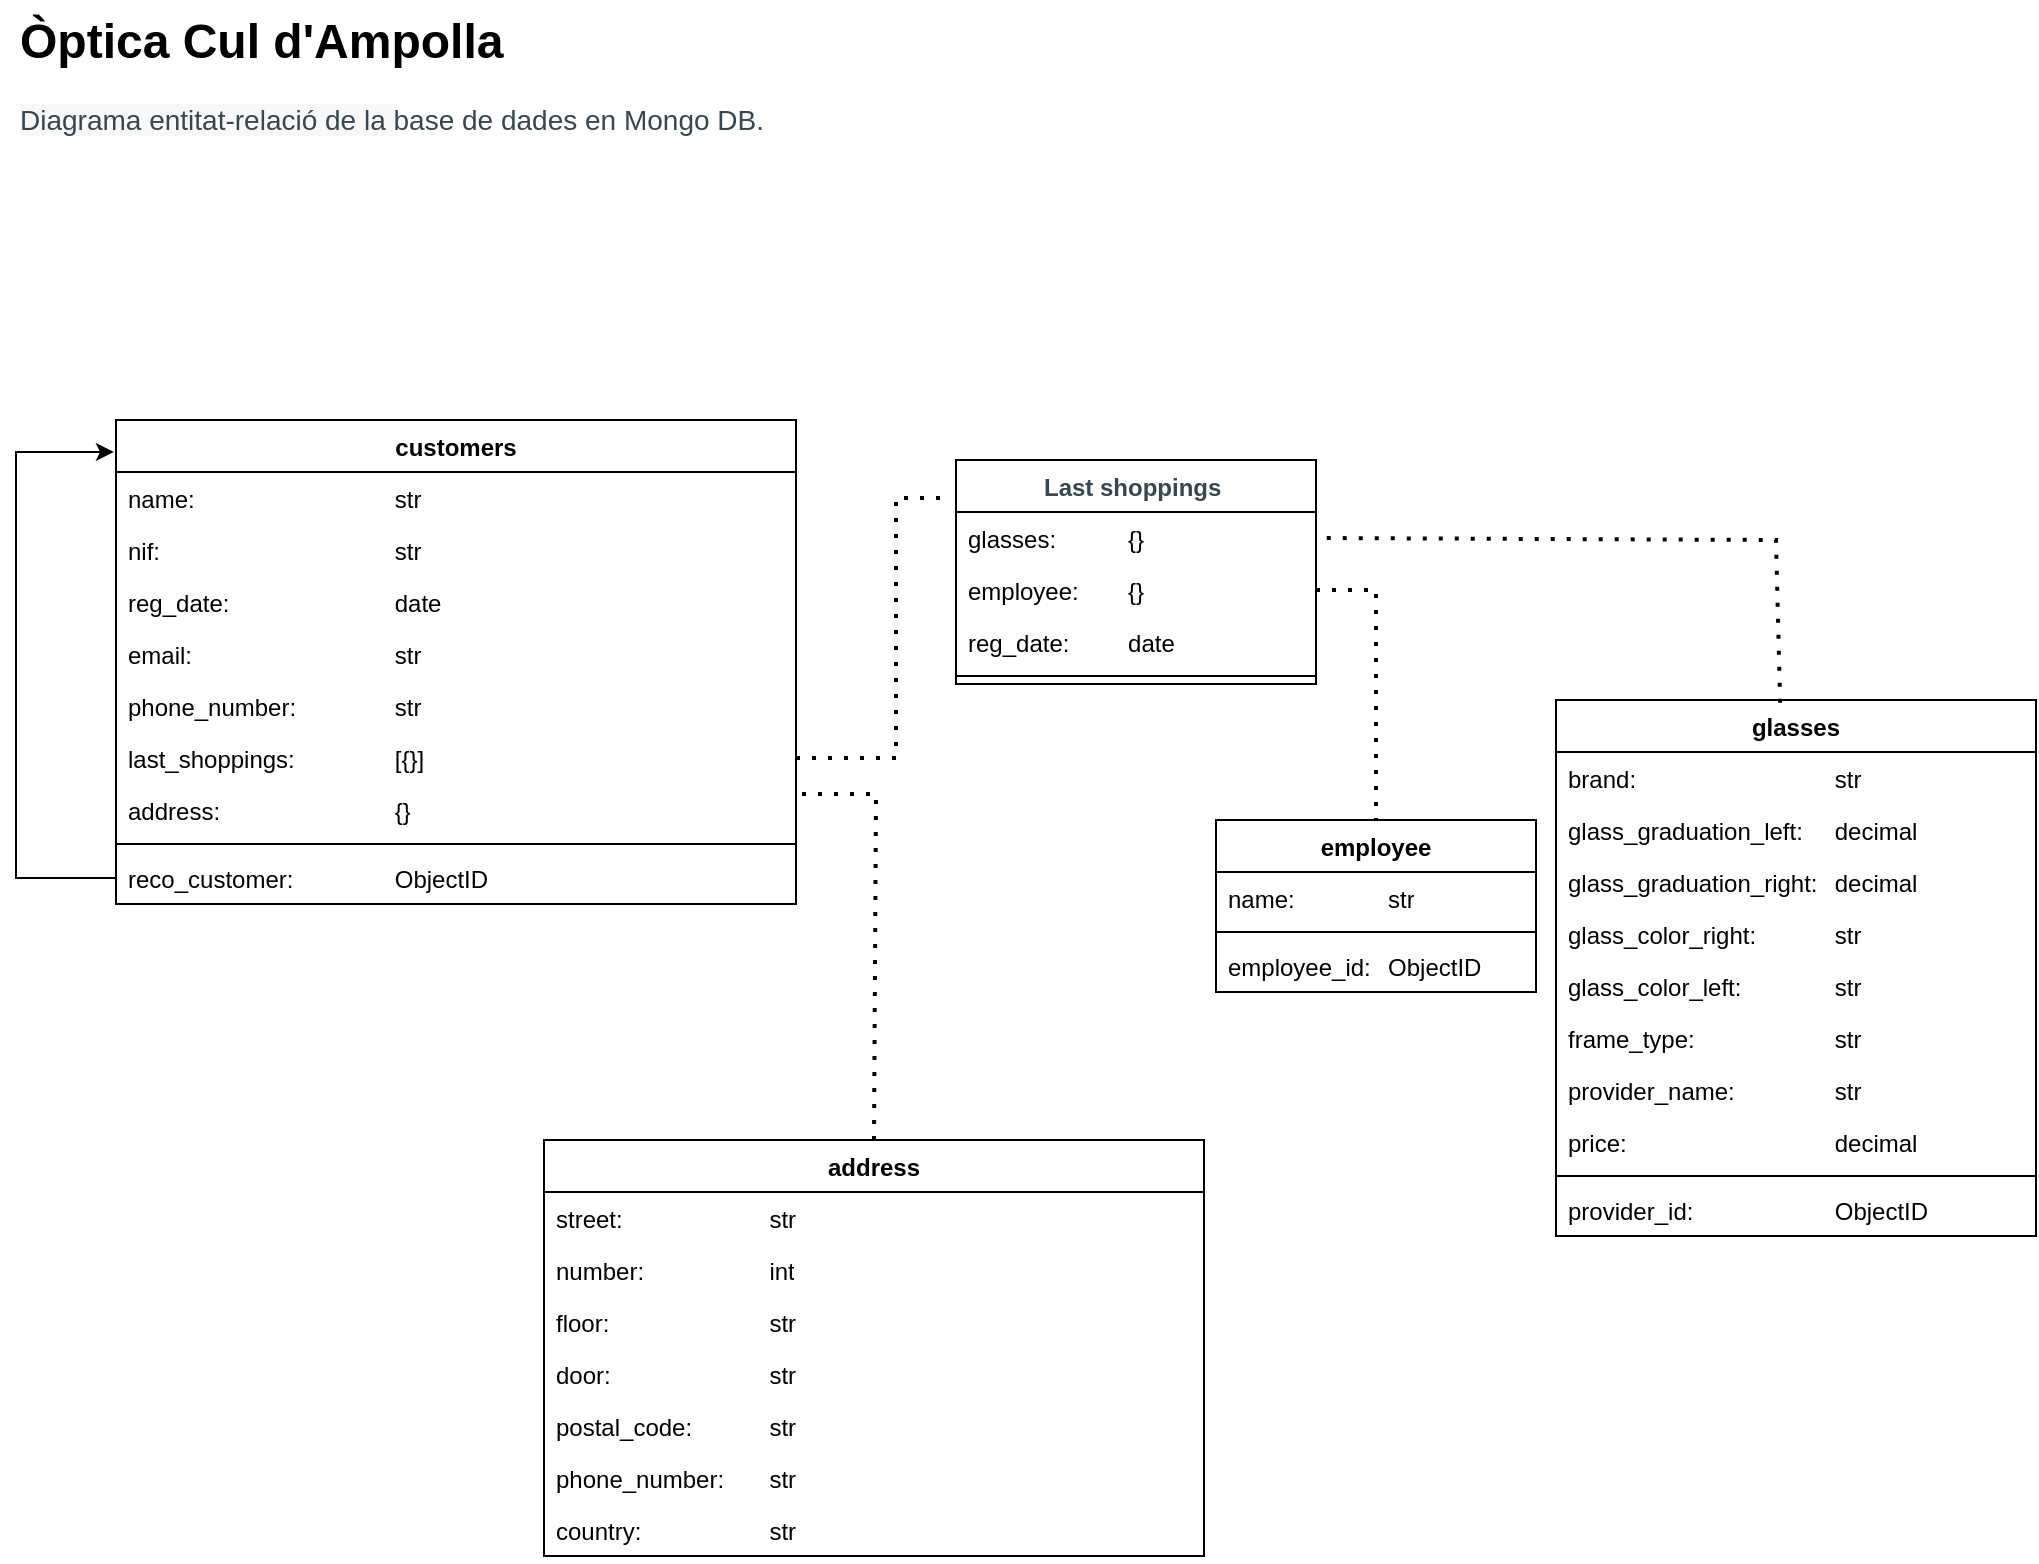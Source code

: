<mxfile version="26.0.16" pages="3">
  <diagram name="Òptica  interfície client" id="b5b7bab2-c9e2-2cf4-8b2a-24fd1a2a6d21">
    <mxGraphModel dx="1434" dy="900" grid="1" gridSize="10" guides="1" tooltips="1" connect="1" arrows="1" fold="1" page="1" pageScale="1" pageWidth="1169" pageHeight="827" background="none" math="0" shadow="0">
      <root>
        <mxCell id="0" />
        <mxCell id="1" parent="0" />
        <mxCell id="E87La_fp3oiZn3WdMD0V-28" value="glasses" style="swimlane;fontStyle=1;align=center;verticalAlign=top;childLayout=stackLayout;horizontal=1;startSize=26;horizontalStack=0;resizeParent=1;resizeParentMax=0;resizeLast=0;collapsible=1;marginBottom=0;whiteSpace=wrap;html=1;" parent="1" vertex="1">
          <mxGeometry x="890" y="380" width="240" height="268" as="geometry" />
        </mxCell>
        <mxCell id="E87La_fp3oiZn3WdMD0V-30" value="brand: &lt;span style=&quot;white-space: pre;&quot;&gt;&#x9;&lt;/span&gt;&lt;span style=&quot;white-space: pre;&quot;&gt;&#x9;&lt;span style=&quot;white-space: pre;&quot;&gt;&#x9;&lt;/span&gt;&lt;span style=&quot;white-space: pre;&quot;&gt;&#x9;&lt;/span&gt;&lt;/span&gt;str" style="text;strokeColor=none;fillColor=none;align=left;verticalAlign=top;spacingLeft=4;spacingRight=4;overflow=hidden;rotatable=0;points=[[0,0.5],[1,0.5]];portConstraint=eastwest;whiteSpace=wrap;html=1;" parent="E87La_fp3oiZn3WdMD0V-28" vertex="1">
          <mxGeometry y="26" width="240" height="26" as="geometry" />
        </mxCell>
        <mxCell id="E87La_fp3oiZn3WdMD0V-31" value="glass_graduation_left: &lt;span style=&quot;white-space: pre;&quot;&gt;&#x9;&lt;/span&gt;decimal" style="text;strokeColor=none;fillColor=none;align=left;verticalAlign=top;spacingLeft=4;spacingRight=4;overflow=hidden;rotatable=0;points=[[0,0.5],[1,0.5]];portConstraint=eastwest;whiteSpace=wrap;html=1;" parent="E87La_fp3oiZn3WdMD0V-28" vertex="1">
          <mxGeometry y="52" width="240" height="26" as="geometry" />
        </mxCell>
        <mxCell id="E87La_fp3oiZn3WdMD0V-32" value="glass_graduation_right: &lt;span style=&quot;white-space: pre;&quot;&gt;&#x9;&lt;/span&gt;decimal" style="text;strokeColor=none;fillColor=none;align=left;verticalAlign=top;spacingLeft=4;spacingRight=4;overflow=hidden;rotatable=0;points=[[0,0.5],[1,0.5]];portConstraint=eastwest;whiteSpace=wrap;html=1;" parent="E87La_fp3oiZn3WdMD0V-28" vertex="1">
          <mxGeometry y="78" width="240" height="26" as="geometry" />
        </mxCell>
        <mxCell id="E87La_fp3oiZn3WdMD0V-37" value="glass_color_right:&amp;nbsp;&lt;span style=&quot;white-space: pre;&quot;&gt;&#x9;&lt;/span&gt;&lt;span style=&quot;white-space: pre;&quot;&gt;&#x9;&lt;/span&gt;str" style="text;strokeColor=none;fillColor=none;align=left;verticalAlign=top;spacingLeft=4;spacingRight=4;overflow=hidden;rotatable=0;points=[[0,0.5],[1,0.5]];portConstraint=eastwest;whiteSpace=wrap;html=1;" parent="E87La_fp3oiZn3WdMD0V-28" vertex="1">
          <mxGeometry y="104" width="240" height="26" as="geometry" />
        </mxCell>
        <mxCell id="E87La_fp3oiZn3WdMD0V-38" value="glass_color_left: &lt;span style=&quot;white-space: pre;&quot;&gt;&#x9;&lt;/span&gt;&lt;span style=&quot;white-space: pre;&quot;&gt;&#x9;&lt;/span&gt;str" style="text;strokeColor=none;fillColor=none;align=left;verticalAlign=top;spacingLeft=4;spacingRight=4;overflow=hidden;rotatable=0;points=[[0,0.5],[1,0.5]];portConstraint=eastwest;whiteSpace=wrap;html=1;" parent="E87La_fp3oiZn3WdMD0V-28" vertex="1">
          <mxGeometry y="130" width="240" height="26" as="geometry" />
        </mxCell>
        <mxCell id="4kkZKKNilTnT8zzpKngH-2" value="frame_type: &lt;span style=&quot;white-space: pre;&quot;&gt;&#x9;&lt;/span&gt;&lt;span style=&quot;white-space: pre;&quot;&gt;&#x9;&lt;span style=&quot;white-space: pre;&quot;&gt;&#x9;&lt;/span&gt;&lt;/span&gt;str" style="text;strokeColor=none;fillColor=none;align=left;verticalAlign=top;spacingLeft=4;spacingRight=4;overflow=hidden;rotatable=0;points=[[0,0.5],[1,0.5]];portConstraint=eastwest;whiteSpace=wrap;html=1;" parent="E87La_fp3oiZn3WdMD0V-28" vertex="1">
          <mxGeometry y="156" width="240" height="26" as="geometry" />
        </mxCell>
        <mxCell id="uMEO7S9eNnJ4XcuL8M9X-3" value="provider_name: &lt;span style=&quot;white-space: pre;&quot;&gt;&#x9;&lt;/span&gt;&lt;span style=&quot;white-space: pre;&quot;&gt;&#x9;&lt;/span&gt;str" style="text;strokeColor=none;fillColor=none;align=left;verticalAlign=top;spacingLeft=4;spacingRight=4;overflow=hidden;rotatable=0;points=[[0,0.5],[1,0.5]];portConstraint=eastwest;whiteSpace=wrap;html=1;" parent="E87La_fp3oiZn3WdMD0V-28" vertex="1">
          <mxGeometry y="182" width="240" height="26" as="geometry" />
        </mxCell>
        <mxCell id="3CWz6xFatNxV9PZCAtLl-34" value="price:&amp;nbsp;&lt;span style=&quot;white-space: pre;&quot;&gt;&#x9;&lt;/span&gt;&lt;span style=&quot;white-space: pre;&quot;&gt;&#x9;&lt;span style=&quot;white-space: pre;&quot;&gt;&#x9;&lt;/span&gt;&lt;span style=&quot;white-space: pre;&quot;&gt;&#x9;&lt;/span&gt;&lt;/span&gt;decimal" style="text;strokeColor=none;fillColor=none;align=left;verticalAlign=top;spacingLeft=4;spacingRight=4;overflow=hidden;rotatable=0;points=[[0,0.5],[1,0.5]];portConstraint=eastwest;whiteSpace=wrap;html=1;" parent="E87La_fp3oiZn3WdMD0V-28" vertex="1">
          <mxGeometry y="208" width="240" height="26" as="geometry" />
        </mxCell>
        <mxCell id="E87La_fp3oiZn3WdMD0V-35" value="" style="line;strokeWidth=1;fillColor=none;align=left;verticalAlign=middle;spacingTop=-1;spacingLeft=3;spacingRight=3;rotatable=0;labelPosition=right;points=[];portConstraint=eastwest;strokeColor=inherit;" parent="E87La_fp3oiZn3WdMD0V-28" vertex="1">
          <mxGeometry y="234" width="240" height="8" as="geometry" />
        </mxCell>
        <mxCell id="rkmJLzN8BwR5XowPxIm3-59" value="provider_id:&amp;nbsp;&lt;span style=&quot;white-space: pre;&quot;&gt;&#x9;&lt;span style=&quot;white-space: pre;&quot;&gt;&#x9;&lt;span style=&quot;white-space: pre;&quot;&gt;&#x9;&lt;/span&gt;&lt;/span&gt;&lt;/span&gt;ObjectID" style="text;strokeColor=none;fillColor=none;align=left;verticalAlign=top;spacingLeft=4;spacingRight=4;overflow=hidden;rotatable=0;points=[[0,0.5],[1,0.5]];portConstraint=eastwest;whiteSpace=wrap;html=1;" parent="E87La_fp3oiZn3WdMD0V-28" vertex="1">
          <mxGeometry y="242" width="240" height="26" as="geometry" />
        </mxCell>
        <mxCell id="E87La_fp3oiZn3WdMD0V-46" value="customers" style="swimlane;fontStyle=1;align=center;verticalAlign=top;childLayout=stackLayout;horizontal=1;startSize=26;horizontalStack=0;resizeParent=1;resizeParentMax=0;resizeLast=0;collapsible=1;marginBottom=0;whiteSpace=wrap;html=1;" parent="1" vertex="1">
          <mxGeometry x="170" y="240" width="340" height="242" as="geometry" />
        </mxCell>
        <mxCell id="E87La_fp3oiZn3WdMD0V-48" value="name:&amp;nbsp;&lt;span style=&quot;white-space: pre;&quot;&gt;&#x9;&lt;/span&gt;&lt;span style=&quot;white-space: pre;&quot;&gt;&#x9;&lt;/span&gt;&lt;span style=&quot;white-space: pre;&quot;&gt;&#x9;&lt;/span&gt;&lt;span style=&quot;white-space: pre;&quot;&gt;&#x9;&lt;/span&gt;str" style="text;strokeColor=none;fillColor=none;align=left;verticalAlign=top;spacingLeft=4;spacingRight=4;overflow=hidden;rotatable=0;points=[[0,0.5],[1,0.5]];portConstraint=eastwest;whiteSpace=wrap;html=1;" parent="E87La_fp3oiZn3WdMD0V-46" vertex="1">
          <mxGeometry y="26" width="340" height="26" as="geometry" />
        </mxCell>
        <mxCell id="E87La_fp3oiZn3WdMD0V-64" value="nif:&amp;nbsp;&lt;span style=&quot;white-space: pre;&quot;&gt;&#x9;&lt;/span&gt;&lt;span style=&quot;white-space: pre;&quot;&gt;&#x9;&lt;/span&gt;&lt;span style=&quot;white-space: pre;&quot;&gt;&#x9;&lt;/span&gt;&lt;span style=&quot;white-space: pre;&quot;&gt;&#x9;&lt;/span&gt;&lt;span style=&quot;white-space: pre;&quot;&gt;&#x9;&lt;/span&gt;str" style="text;strokeColor=none;fillColor=none;align=left;verticalAlign=top;spacingLeft=4;spacingRight=4;overflow=hidden;rotatable=0;points=[[0,0.5],[1,0.5]];portConstraint=eastwest;whiteSpace=wrap;html=1;" parent="E87La_fp3oiZn3WdMD0V-46" vertex="1">
          <mxGeometry y="52" width="340" height="26" as="geometry" />
        </mxCell>
        <mxCell id="E87La_fp3oiZn3WdMD0V-51" value="reg_date:&amp;nbsp;&lt;span style=&quot;white-space: pre;&quot;&gt;&#x9;&lt;/span&gt;&lt;span style=&quot;white-space: pre;&quot;&gt;&#x9;&lt;/span&gt;&lt;span style=&quot;white-space: pre;&quot;&gt;&#x9;&lt;/span&gt;date" style="text;strokeColor=none;fillColor=none;align=left;verticalAlign=top;spacingLeft=4;spacingRight=4;overflow=hidden;rotatable=0;points=[[0,0.5],[1,0.5]];portConstraint=eastwest;whiteSpace=wrap;html=1;" parent="E87La_fp3oiZn3WdMD0V-46" vertex="1">
          <mxGeometry y="78" width="340" height="26" as="geometry" />
        </mxCell>
        <mxCell id="E87La_fp3oiZn3WdMD0V-50" value="email:&amp;nbsp;&lt;span style=&quot;white-space: pre;&quot;&gt;&#x9;&lt;/span&gt;&lt;span style=&quot;white-space: pre;&quot;&gt;&#x9;&lt;/span&gt;&lt;span style=&quot;white-space: pre;&quot;&gt;&#x9;&lt;/span&gt;&lt;span style=&quot;white-space: pre;&quot;&gt;&#x9;&lt;/span&gt;str" style="text;strokeColor=none;fillColor=none;align=left;verticalAlign=top;spacingLeft=4;spacingRight=4;overflow=hidden;rotatable=0;points=[[0,0.5],[1,0.5]];portConstraint=eastwest;whiteSpace=wrap;html=1;" parent="E87La_fp3oiZn3WdMD0V-46" vertex="1">
          <mxGeometry y="104" width="340" height="26" as="geometry" />
        </mxCell>
        <mxCell id="3CWz6xFatNxV9PZCAtLl-9" value="phone_number: &lt;span style=&quot;white-space: pre;&quot;&gt;&#x9;&lt;span style=&quot;white-space: pre;&quot;&gt;&#x9;&lt;/span&gt;&lt;/span&gt;str" style="text;strokeColor=none;fillColor=none;align=left;verticalAlign=top;spacingLeft=4;spacingRight=4;overflow=hidden;rotatable=0;points=[[0,0.5],[1,0.5]];portConstraint=eastwest;whiteSpace=wrap;html=1;" parent="E87La_fp3oiZn3WdMD0V-46" vertex="1">
          <mxGeometry y="130" width="340" height="26" as="geometry" />
        </mxCell>
        <mxCell id="cqmBUlZaChEEuBLO0d6J-1" value="last_shoppings:&lt;span style=&quot;white-space: pre;&quot;&gt;&#x9;&lt;span style=&quot;white-space: pre;&quot;&gt;&#x9;&lt;/span&gt;[&lt;/span&gt;{}]" style="text;strokeColor=none;fillColor=none;align=left;verticalAlign=top;spacingLeft=4;spacingRight=4;overflow=hidden;rotatable=0;points=[[0,0.5],[1,0.5]];portConstraint=eastwest;whiteSpace=wrap;html=1;" parent="E87La_fp3oiZn3WdMD0V-46" vertex="1">
          <mxGeometry y="156" width="340" height="26" as="geometry" />
        </mxCell>
        <mxCell id="cqmBUlZaChEEuBLO0d6J-3" value="address:&lt;span style=&quot;white-space: pre;&quot;&gt;&#x9;&lt;span style=&quot;white-space: pre;&quot;&gt;&#x9;&lt;span style=&quot;white-space: pre;&quot;&gt;&#x9;&lt;/span&gt;&lt;span style=&quot;white-space: pre;&quot;&gt;&#x9;&lt;/span&gt;&lt;/span&gt;&lt;/span&gt;{}" style="text;strokeColor=none;fillColor=none;align=left;verticalAlign=top;spacingLeft=4;spacingRight=4;overflow=hidden;rotatable=0;points=[[0,0.5],[1,0.5]];portConstraint=eastwest;whiteSpace=wrap;html=1;" parent="E87La_fp3oiZn3WdMD0V-46" vertex="1">
          <mxGeometry y="182" width="340" height="26" as="geometry" />
        </mxCell>
        <mxCell id="E87La_fp3oiZn3WdMD0V-53" value="" style="line;strokeWidth=1;fillColor=none;align=left;verticalAlign=middle;spacingTop=-1;spacingLeft=3;spacingRight=3;rotatable=0;labelPosition=right;points=[];portConstraint=eastwest;strokeColor=inherit;" parent="E87La_fp3oiZn3WdMD0V-46" vertex="1">
          <mxGeometry y="208" width="340" height="8" as="geometry" />
        </mxCell>
        <mxCell id="E87La_fp3oiZn3WdMD0V-52" value="reco_customer:&amp;nbsp;&lt;span style=&quot;white-space: pre;&quot;&gt;&#x9;&lt;/span&gt;&lt;span style=&quot;white-space: pre;&quot;&gt;&#x9;&lt;/span&gt;ObjectID" style="text;strokeColor=none;fillColor=none;align=left;verticalAlign=top;spacingLeft=4;spacingRight=4;overflow=hidden;rotatable=0;points=[[0,0.5],[1,0.5]];portConstraint=eastwest;whiteSpace=wrap;html=1;" parent="E87La_fp3oiZn3WdMD0V-46" vertex="1">
          <mxGeometry y="216" width="340" height="26" as="geometry" />
        </mxCell>
        <mxCell id="dyiHTDCwBE3-JrcSGKHa-1" value="" style="endArrow=classic;html=1;rounded=0;exitX=0;exitY=0.5;exitDx=0;exitDy=0;entryX=-0.003;entryY=0.066;entryDx=0;entryDy=0;entryPerimeter=0;" edge="1" parent="E87La_fp3oiZn3WdMD0V-46" source="E87La_fp3oiZn3WdMD0V-52" target="E87La_fp3oiZn3WdMD0V-46">
          <mxGeometry width="50" height="50" relative="1" as="geometry">
            <mxPoint x="-100" y="220" as="sourcePoint" />
            <mxPoint x="-50" y="10" as="targetPoint" />
            <Array as="points">
              <mxPoint x="-50" y="229" />
              <mxPoint x="-50" y="16" />
            </Array>
          </mxGeometry>
        </mxCell>
        <mxCell id="E87La_fp3oiZn3WdMD0V-68" value="employee" style="swimlane;fontStyle=1;align=center;verticalAlign=top;childLayout=stackLayout;horizontal=1;startSize=26;horizontalStack=0;resizeParent=1;resizeParentMax=0;resizeLast=0;collapsible=1;marginBottom=0;whiteSpace=wrap;html=1;" parent="1" vertex="1">
          <mxGeometry x="720" y="440" width="160" height="86" as="geometry" />
        </mxCell>
        <mxCell id="E87La_fp3oiZn3WdMD0V-70" value="name: &lt;span style=&quot;white-space: pre;&quot;&gt;&#x9;&lt;/span&gt;&lt;span style=&quot;white-space: pre;&quot;&gt;&#x9;&lt;/span&gt;str" style="text;strokeColor=none;fillColor=none;align=left;verticalAlign=top;spacingLeft=4;spacingRight=4;overflow=hidden;rotatable=0;points=[[0,0.5],[1,0.5]];portConstraint=eastwest;whiteSpace=wrap;html=1;" parent="E87La_fp3oiZn3WdMD0V-68" vertex="1">
          <mxGeometry y="26" width="160" height="26" as="geometry" />
        </mxCell>
        <mxCell id="E87La_fp3oiZn3WdMD0V-76" value="" style="line;strokeWidth=1;fillColor=none;align=left;verticalAlign=middle;spacingTop=-1;spacingLeft=3;spacingRight=3;rotatable=0;labelPosition=right;points=[];portConstraint=eastwest;strokeColor=inherit;" parent="E87La_fp3oiZn3WdMD0V-68" vertex="1">
          <mxGeometry y="52" width="160" height="8" as="geometry" />
        </mxCell>
        <mxCell id="4kkZKKNilTnT8zzpKngH-1" value="employee_id:&amp;nbsp;&lt;span style=&quot;white-space: pre;&quot;&gt;&#x9;&lt;/span&gt;ObjectID" style="text;strokeColor=none;fillColor=none;align=left;verticalAlign=top;spacingLeft=4;spacingRight=4;overflow=hidden;rotatable=0;points=[[0,0.5],[1,0.5]];portConstraint=eastwest;whiteSpace=wrap;html=1;" parent="E87La_fp3oiZn3WdMD0V-68" vertex="1">
          <mxGeometry y="60" width="160" height="26" as="geometry" />
        </mxCell>
        <mxCell id="ixOyMXAkQ-w000aH7906-4" value="&lt;h1 style=&quot;margin-top: 0px;&quot;&gt;Òptica Cul d&#39;Ampolla&lt;/h1&gt;&lt;p&gt;&lt;span style=&quot;color: rgb(55, 71, 79); font-family: Montserrat, Arial, Helvetica; font-size: 14px; background-color: rgb(248, 248, 248);&quot;&gt;Diagrama entitat-relació de la&amp;nbsp;&lt;/span&gt;&lt;span style=&quot;background-color: rgb(255, 255, 255); color: rgb(55, 71, 79); font-family: Montserrat, Arial, Helvetica; font-size: 14px; text-align: justify;&quot;&gt;base de dades en Mongo DB.&lt;br&gt;&lt;/span&gt;&lt;/p&gt;" style="text;html=1;whiteSpace=wrap;overflow=hidden;rounded=0;" parent="1" vertex="1">
          <mxGeometry x="120" y="30" width="980" height="130" as="geometry" />
        </mxCell>
        <mxCell id="3CWz6xFatNxV9PZCAtLl-10" value="" style="endArrow=none;dashed=1;html=1;dashPattern=1 3;strokeWidth=2;rounded=0;entryX=1.006;entryY=0.192;entryDx=0;entryDy=0;entryPerimeter=0;exitX=0.5;exitY=0;exitDx=0;exitDy=0;" parent="1" source="3CWz6xFatNxV9PZCAtLl-37" target="cqmBUlZaChEEuBLO0d6J-3" edge="1">
          <mxGeometry width="50" height="50" relative="1" as="geometry">
            <mxPoint x="550" y="540" as="sourcePoint" />
            <mxPoint x="360.41" y="459.286" as="targetPoint" />
            <Array as="points">
              <mxPoint x="550" y="427" />
            </Array>
          </mxGeometry>
        </mxCell>
        <mxCell id="3CWz6xFatNxV9PZCAtLl-25" value="" style="endArrow=none;dashed=1;html=1;dashPattern=1 3;strokeWidth=2;rounded=0;entryX=0;entryY=0.5;entryDx=0;entryDy=0;exitX=1;exitY=0.5;exitDx=0;exitDy=0;" parent="1" source="cqmBUlZaChEEuBLO0d6J-1" edge="1">
          <mxGeometry width="50" height="50" relative="1" as="geometry">
            <mxPoint x="512" y="400" as="sourcePoint" />
            <mxPoint x="584.5" y="279.0" as="targetPoint" />
            <Array as="points">
              <mxPoint x="560" y="409" />
              <mxPoint x="560" y="279" />
            </Array>
          </mxGeometry>
        </mxCell>
        <mxCell id="3CWz6xFatNxV9PZCAtLl-26" value="&lt;div&gt;&lt;font style=&quot;&quot;&gt;&lt;span style=&quot;color: rgb(55, 71, 79); font-family: Montserrat, Arial, Helvetica; text-align: justify;&quot;&gt;Last shoppings&lt;/span&gt;&amp;nbsp;&lt;/font&gt;&lt;/div&gt;" style="swimlane;fontStyle=1;align=center;verticalAlign=top;childLayout=stackLayout;horizontal=1;startSize=26;horizontalStack=0;resizeParent=1;resizeParentMax=0;resizeLast=0;collapsible=1;marginBottom=0;whiteSpace=wrap;html=1;" parent="1" vertex="1">
          <mxGeometry x="590" y="260" width="180" height="112" as="geometry" />
        </mxCell>
        <mxCell id="3CWz6xFatNxV9PZCAtLl-28" value="glasses:&amp;nbsp;&lt;span style=&quot;white-space: pre;&quot;&gt;&#x9;&lt;/span&gt;&lt;span style=&quot;white-space: pre;&quot;&gt;&#x9;&lt;/span&gt;{}" style="text;strokeColor=none;fillColor=none;align=left;verticalAlign=top;spacingLeft=4;spacingRight=4;overflow=hidden;rotatable=0;points=[[0,0.5],[1,0.5]];portConstraint=eastwest;whiteSpace=wrap;html=1;" parent="3CWz6xFatNxV9PZCAtLl-26" vertex="1">
          <mxGeometry y="26" width="180" height="26" as="geometry" />
        </mxCell>
        <mxCell id="cqmBUlZaChEEuBLO0d6J-2" value="employee:&amp;nbsp;&lt;span style=&quot;white-space: pre;&quot;&gt;&#x9;&lt;/span&gt;{}" style="text;strokeColor=none;fillColor=none;align=left;verticalAlign=top;spacingLeft=4;spacingRight=4;overflow=hidden;rotatable=0;points=[[0,0.5],[1,0.5]];portConstraint=eastwest;whiteSpace=wrap;html=1;" parent="3CWz6xFatNxV9PZCAtLl-26" vertex="1">
          <mxGeometry y="52" width="180" height="26" as="geometry" />
        </mxCell>
        <mxCell id="3CWz6xFatNxV9PZCAtLl-29" value="reg_date:&amp;nbsp;&lt;span style=&quot;white-space: pre;&quot;&gt;&#x9;&lt;/span&gt;date" style="text;strokeColor=none;fillColor=none;align=left;verticalAlign=top;spacingLeft=4;spacingRight=4;overflow=hidden;rotatable=0;points=[[0,0.5],[1,0.5]];portConstraint=eastwest;whiteSpace=wrap;html=1;" parent="3CWz6xFatNxV9PZCAtLl-26" vertex="1">
          <mxGeometry y="78" width="180" height="26" as="geometry" />
        </mxCell>
        <mxCell id="3CWz6xFatNxV9PZCAtLl-30" value="" style="line;strokeWidth=1;fillColor=none;align=left;verticalAlign=middle;spacingTop=-1;spacingLeft=3;spacingRight=3;rotatable=0;labelPosition=right;points=[];portConstraint=eastwest;strokeColor=inherit;" parent="3CWz6xFatNxV9PZCAtLl-26" vertex="1">
          <mxGeometry y="104" width="180" height="8" as="geometry" />
        </mxCell>
        <mxCell id="3CWz6xFatNxV9PZCAtLl-32" value="" style="endArrow=none;dashed=1;html=1;dashPattern=1 3;strokeWidth=2;rounded=0;exitX=1;exitY=0.5;exitDx=0;exitDy=0;entryX=0.5;entryY=0;entryDx=0;entryDy=0;" parent="1" source="cqmBUlZaChEEuBLO0d6J-2" target="E87La_fp3oiZn3WdMD0V-68" edge="1">
          <mxGeometry width="50" height="50" relative="1" as="geometry">
            <mxPoint x="740" y="480.47" as="sourcePoint" />
            <mxPoint x="850" y="540" as="targetPoint" />
            <Array as="points">
              <mxPoint x="800" y="325" />
            </Array>
          </mxGeometry>
        </mxCell>
        <mxCell id="3CWz6xFatNxV9PZCAtLl-33" value="" style="endArrow=none;dashed=1;html=1;dashPattern=1 3;strokeWidth=2;rounded=0;exitX=0.467;exitY=0.005;exitDx=0;exitDy=0;exitPerimeter=0;entryX=1;entryY=0.5;entryDx=0;entryDy=0;" parent="1" source="E87La_fp3oiZn3WdMD0V-28" target="3CWz6xFatNxV9PZCAtLl-28" edge="1">
          <mxGeometry width="50" height="50" relative="1" as="geometry">
            <mxPoint x="920" y="410" as="sourcePoint" />
            <mxPoint x="690" y="380" as="targetPoint" />
            <Array as="points">
              <mxPoint x="1000" y="300" />
            </Array>
          </mxGeometry>
        </mxCell>
        <mxCell id="3CWz6xFatNxV9PZCAtLl-37" value="address" style="swimlane;fontStyle=1;align=center;verticalAlign=top;childLayout=stackLayout;horizontal=1;startSize=26;horizontalStack=0;resizeParent=1;resizeParentMax=0;resizeLast=0;collapsible=1;marginBottom=0;whiteSpace=wrap;html=1;" parent="1" vertex="1">
          <mxGeometry x="384" y="600" width="330" height="208" as="geometry" />
        </mxCell>
        <mxCell id="3CWz6xFatNxV9PZCAtLl-38" value="street:&amp;nbsp;&lt;span style=&quot;white-space: pre;&quot;&gt;&#x9;&lt;/span&gt;&lt;span style=&quot;white-space: pre;&quot;&gt;&#x9;&lt;/span&gt;&lt;span style=&quot;white-space: pre;&quot;&gt;&#x9;&lt;/span&gt;str" style="text;strokeColor=none;fillColor=none;align=left;verticalAlign=top;spacingLeft=4;spacingRight=4;overflow=hidden;rotatable=0;points=[[0,0.5],[1,0.5]];portConstraint=eastwest;whiteSpace=wrap;html=1;" parent="3CWz6xFatNxV9PZCAtLl-37" vertex="1">
          <mxGeometry y="26" width="330" height="26" as="geometry" />
        </mxCell>
        <mxCell id="3CWz6xFatNxV9PZCAtLl-39" value="number: &lt;span style=&quot;white-space: pre;&quot;&gt;&#x9;&lt;/span&gt;&lt;span style=&quot;white-space: pre;&quot;&gt;&#x9;&lt;/span&gt;&lt;span style=&quot;white-space: pre;&quot;&gt;&#x9;&lt;/span&gt;int" style="text;strokeColor=none;fillColor=none;align=left;verticalAlign=top;spacingLeft=4;spacingRight=4;overflow=hidden;rotatable=0;points=[[0,0.5],[1,0.5]];portConstraint=eastwest;whiteSpace=wrap;html=1;" parent="3CWz6xFatNxV9PZCAtLl-37" vertex="1">
          <mxGeometry y="52" width="330" height="26" as="geometry" />
        </mxCell>
        <mxCell id="3CWz6xFatNxV9PZCAtLl-40" value="floor: &lt;span style=&quot;white-space: pre;&quot;&gt;&#x9;&lt;/span&gt;&lt;span style=&quot;white-space: pre;&quot;&gt;&#x9;&lt;/span&gt;&lt;span style=&quot;white-space: pre;&quot;&gt;&#x9;&lt;/span&gt;str" style="text;strokeColor=none;fillColor=none;align=left;verticalAlign=top;spacingLeft=4;spacingRight=4;overflow=hidden;rotatable=0;points=[[0,0.5],[1,0.5]];portConstraint=eastwest;whiteSpace=wrap;html=1;" parent="3CWz6xFatNxV9PZCAtLl-37" vertex="1">
          <mxGeometry y="78" width="330" height="26" as="geometry" />
        </mxCell>
        <mxCell id="3CWz6xFatNxV9PZCAtLl-41" value="door: &lt;span style=&quot;white-space: pre;&quot;&gt;&#x9;&lt;/span&gt;&lt;span style=&quot;white-space: pre;&quot;&gt;&#x9;&lt;/span&gt;&lt;span style=&quot;white-space: pre;&quot;&gt;&#x9;&lt;/span&gt;str" style="text;strokeColor=none;fillColor=none;align=left;verticalAlign=top;spacingLeft=4;spacingRight=4;overflow=hidden;rotatable=0;points=[[0,0.5],[1,0.5]];portConstraint=eastwest;whiteSpace=wrap;html=1;" parent="3CWz6xFatNxV9PZCAtLl-37" vertex="1">
          <mxGeometry y="104" width="330" height="26" as="geometry" />
        </mxCell>
        <mxCell id="3CWz6xFatNxV9PZCAtLl-42" value="postal_code: &lt;span style=&quot;white-space: pre;&quot;&gt;&#x9;&lt;/span&gt;&lt;span style=&quot;white-space: pre;&quot;&gt;&#x9;&lt;/span&gt;str" style="text;strokeColor=none;fillColor=none;align=left;verticalAlign=top;spacingLeft=4;spacingRight=4;overflow=hidden;rotatable=0;points=[[0,0.5],[1,0.5]];portConstraint=eastwest;whiteSpace=wrap;html=1;" parent="3CWz6xFatNxV9PZCAtLl-37" vertex="1">
          <mxGeometry y="130" width="330" height="26" as="geometry" />
        </mxCell>
        <mxCell id="3CWz6xFatNxV9PZCAtLl-43" value="phone_number: &lt;span style=&quot;white-space: pre;&quot;&gt;&#x9;&lt;/span&gt;str" style="text;strokeColor=none;fillColor=none;align=left;verticalAlign=top;spacingLeft=4;spacingRight=4;overflow=hidden;rotatable=0;points=[[0,0.5],[1,0.5]];portConstraint=eastwest;whiteSpace=wrap;html=1;" parent="3CWz6xFatNxV9PZCAtLl-37" vertex="1">
          <mxGeometry y="156" width="330" height="26" as="geometry" />
        </mxCell>
        <mxCell id="3CWz6xFatNxV9PZCAtLl-44" value="country:&amp;nbsp;&lt;span style=&quot;white-space: pre;&quot;&gt;&#x9;&lt;/span&gt;&lt;span style=&quot;white-space: pre;&quot;&gt;&#x9;&lt;/span&gt;&lt;span style=&quot;white-space: pre;&quot;&gt;&#x9;&lt;/span&gt;str" style="text;strokeColor=none;fillColor=none;align=left;verticalAlign=top;spacingLeft=4;spacingRight=4;overflow=hidden;rotatable=0;points=[[0,0.5],[1,0.5]];portConstraint=eastwest;whiteSpace=wrap;html=1;" parent="3CWz6xFatNxV9PZCAtLl-37" vertex="1">
          <mxGeometry y="182" width="330" height="26" as="geometry" />
        </mxCell>
      </root>
    </mxGraphModel>
  </diagram>
  <diagram id="Y3oiOOs7XYwBHs9BrF3J" name="Òptica  interfície ulleres">
    <mxGraphModel dx="1434" dy="900" grid="1" gridSize="10" guides="1" tooltips="1" connect="1" arrows="1" fold="1" page="1" pageScale="1" pageWidth="1169" pageHeight="827" math="0" shadow="0">
      <root>
        <mxCell id="0" />
        <mxCell id="1" parent="0" />
        <mxCell id="MgBeq-9UzJOg8PSAd3IX-1" value="provider" style="swimlane;fontStyle=1;align=center;verticalAlign=top;childLayout=stackLayout;horizontal=1;startSize=26;horizontalStack=0;resizeParent=1;resizeParentMax=0;resizeLast=0;collapsible=1;marginBottom=0;whiteSpace=wrap;html=1;" parent="1" vertex="1">
          <mxGeometry x="40" y="760" width="325" height="182" as="geometry" />
        </mxCell>
        <mxCell id="MgBeq-9UzJOg8PSAd3IX-2" value="name:&amp;nbsp;&lt;span style=&quot;white-space: pre;&quot;&gt;&#x9;&lt;/span&gt;&lt;span style=&quot;white-space: pre;&quot;&gt;&#x9;&lt;span style=&quot;white-space: pre;&quot;&gt;&#x9;&lt;/span&gt;&lt;/span&gt;str" style="text;strokeColor=none;fillColor=none;align=left;verticalAlign=top;spacingLeft=4;spacingRight=4;overflow=hidden;rotatable=0;points=[[0,0.5],[1,0.5]];portConstraint=eastwest;whiteSpace=wrap;html=1;" parent="MgBeq-9UzJOg8PSAd3IX-1" vertex="1">
          <mxGeometry y="26" width="325" height="26" as="geometry" />
        </mxCell>
        <mxCell id="MgBeq-9UzJOg8PSAd3IX-3" value="phone_number: &lt;span style=&quot;white-space: pre;&quot;&gt;&#x9;&lt;/span&gt;str" style="text;strokeColor=none;fillColor=none;align=left;verticalAlign=top;spacingLeft=4;spacingRight=4;overflow=hidden;rotatable=0;points=[[0,0.5],[1,0.5]];portConstraint=eastwest;whiteSpace=wrap;html=1;" parent="MgBeq-9UzJOg8PSAd3IX-1" vertex="1">
          <mxGeometry y="52" width="325" height="26" as="geometry" />
        </mxCell>
        <mxCell id="MgBeq-9UzJOg8PSAd3IX-4" value="fax:&amp;nbsp; &lt;span style=&quot;white-space: pre;&quot;&gt;&#x9;&lt;/span&gt;&lt;span style=&quot;white-space: pre;&quot;&gt;&#x9;&lt;/span&gt;&lt;span style=&quot;white-space: pre;&quot;&gt;&#x9;&lt;/span&gt;str" style="text;strokeColor=none;fillColor=none;align=left;verticalAlign=top;spacingLeft=4;spacingRight=4;overflow=hidden;rotatable=0;points=[[0,0.5],[1,0.5]];portConstraint=eastwest;whiteSpace=wrap;html=1;" parent="MgBeq-9UzJOg8PSAd3IX-1" vertex="1">
          <mxGeometry y="78" width="325" height="26" as="geometry" />
        </mxCell>
        <mxCell id="MgBeq-9UzJOg8PSAd3IX-5" value="nif:&amp;nbsp;&amp;nbsp;&lt;span style=&quot;white-space: pre;&quot;&gt;&#x9;&lt;/span&gt;&lt;span style=&quot;white-space: pre;&quot;&gt;&#x9;&lt;/span&gt;&lt;span style=&quot;white-space: pre;&quot;&gt;&#x9;&lt;/span&gt;&lt;span style=&quot;white-space: pre;&quot;&gt;&#x9;&lt;/span&gt;str" style="text;strokeColor=none;fillColor=none;align=left;verticalAlign=top;spacingLeft=4;spacingRight=4;overflow=hidden;rotatable=0;points=[[0,0.5],[1,0.5]];portConstraint=eastwest;whiteSpace=wrap;html=1;" parent="MgBeq-9UzJOg8PSAd3IX-1" vertex="1">
          <mxGeometry y="104" width="325" height="26" as="geometry" />
        </mxCell>
        <mxCell id="MgBeq-9UzJOg8PSAd3IX-6" value="reg_date:&amp;nbsp;&lt;span style=&quot;white-space: pre;&quot;&gt;&#x9;&lt;/span&gt;&lt;span style=&quot;white-space: pre;&quot;&gt;&#x9;&lt;/span&gt;&lt;font face=&quot;sans-serif&quot;&gt;&lt;span style=&quot;font-size: 13.12px; text-wrap-mode: nowrap; background-color: rgb(255, 255, 255);&quot;&gt;date&lt;/span&gt;&lt;/font&gt;" style="text;strokeColor=none;fillColor=none;align=left;verticalAlign=top;spacingLeft=4;spacingRight=4;overflow=hidden;rotatable=0;points=[[0,0.5],[1,0.5]];portConstraint=eastwest;whiteSpace=wrap;html=1;" parent="MgBeq-9UzJOg8PSAd3IX-1" vertex="1">
          <mxGeometry y="130" width="325" height="26" as="geometry" />
        </mxCell>
        <mxCell id="MgBeq-9UzJOg8PSAd3IX-60" value="address:&lt;span style=&quot;white-space: pre;&quot;&gt;&#x9;&lt;span style=&quot;white-space: pre;&quot;&gt;&#x9;&lt;span style=&quot;white-space: pre;&quot;&gt;&#x9;&lt;/span&gt;&lt;/span&gt;&lt;/span&gt;{}" style="text;strokeColor=none;fillColor=none;align=left;verticalAlign=top;spacingLeft=4;spacingRight=4;overflow=hidden;rotatable=0;points=[[0,0.5],[1,0.5]];portConstraint=eastwest;whiteSpace=wrap;html=1;" parent="MgBeq-9UzJOg8PSAd3IX-1" vertex="1">
          <mxGeometry y="156" width="325" height="26" as="geometry" />
        </mxCell>
        <mxCell id="MgBeq-9UzJOg8PSAd3IX-7" value="glasses" style="swimlane;fontStyle=1;align=center;verticalAlign=top;childLayout=stackLayout;horizontal=1;startSize=26;horizontalStack=0;resizeParent=1;resizeParentMax=0;resizeLast=0;collapsible=1;marginBottom=0;whiteSpace=wrap;html=1;" parent="1" vertex="1">
          <mxGeometry x="200" y="240" width="240" height="294" as="geometry" />
        </mxCell>
        <mxCell id="MgBeq-9UzJOg8PSAd3IX-8" value="brand: &lt;span style=&quot;white-space: pre;&quot;&gt;&#x9;&lt;/span&gt;&lt;span style=&quot;white-space: pre;&quot;&gt;&#x9;&lt;span style=&quot;white-space: pre;&quot;&gt;&#x9;&lt;/span&gt;&lt;span style=&quot;white-space: pre;&quot;&gt;&#x9;&lt;/span&gt;&lt;/span&gt;str" style="text;strokeColor=none;fillColor=none;align=left;verticalAlign=top;spacingLeft=4;spacingRight=4;overflow=hidden;rotatable=0;points=[[0,0.5],[1,0.5]];portConstraint=eastwest;whiteSpace=wrap;html=1;" parent="MgBeq-9UzJOg8PSAd3IX-7" vertex="1">
          <mxGeometry y="26" width="240" height="26" as="geometry" />
        </mxCell>
        <mxCell id="MgBeq-9UzJOg8PSAd3IX-9" value="glass_graduation_left: &lt;span style=&quot;white-space: pre;&quot;&gt;&#x9;&lt;/span&gt;decimal" style="text;strokeColor=none;fillColor=none;align=left;verticalAlign=top;spacingLeft=4;spacingRight=4;overflow=hidden;rotatable=0;points=[[0,0.5],[1,0.5]];portConstraint=eastwest;whiteSpace=wrap;html=1;" parent="MgBeq-9UzJOg8PSAd3IX-7" vertex="1">
          <mxGeometry y="52" width="240" height="26" as="geometry" />
        </mxCell>
        <mxCell id="MgBeq-9UzJOg8PSAd3IX-10" value="glass_graduation_right: &lt;span style=&quot;white-space: pre;&quot;&gt;&#x9;&lt;/span&gt;decimal" style="text;strokeColor=none;fillColor=none;align=left;verticalAlign=top;spacingLeft=4;spacingRight=4;overflow=hidden;rotatable=0;points=[[0,0.5],[1,0.5]];portConstraint=eastwest;whiteSpace=wrap;html=1;" parent="MgBeq-9UzJOg8PSAd3IX-7" vertex="1">
          <mxGeometry y="78" width="240" height="26" as="geometry" />
        </mxCell>
        <mxCell id="MgBeq-9UzJOg8PSAd3IX-11" value="glass_color_right:&amp;nbsp;&lt;span style=&quot;white-space: pre;&quot;&gt;&#x9;&lt;/span&gt;&lt;span style=&quot;white-space: pre;&quot;&gt;&#x9;&lt;/span&gt;str" style="text;strokeColor=none;fillColor=none;align=left;verticalAlign=top;spacingLeft=4;spacingRight=4;overflow=hidden;rotatable=0;points=[[0,0.5],[1,0.5]];portConstraint=eastwest;whiteSpace=wrap;html=1;" parent="MgBeq-9UzJOg8PSAd3IX-7" vertex="1">
          <mxGeometry y="104" width="240" height="26" as="geometry" />
        </mxCell>
        <mxCell id="MgBeq-9UzJOg8PSAd3IX-12" value="glass_color_left: &lt;span style=&quot;white-space: pre;&quot;&gt;&#x9;&lt;/span&gt;&lt;span style=&quot;white-space: pre;&quot;&gt;&#x9;&lt;/span&gt;str" style="text;strokeColor=none;fillColor=none;align=left;verticalAlign=top;spacingLeft=4;spacingRight=4;overflow=hidden;rotatable=0;points=[[0,0.5],[1,0.5]];portConstraint=eastwest;whiteSpace=wrap;html=1;" parent="MgBeq-9UzJOg8PSAd3IX-7" vertex="1">
          <mxGeometry y="130" width="240" height="26" as="geometry" />
        </mxCell>
        <mxCell id="MgBeq-9UzJOg8PSAd3IX-13" value="frame_type: &lt;span style=&quot;white-space: pre;&quot;&gt;&#x9;&lt;/span&gt;&lt;span style=&quot;white-space: pre;&quot;&gt;&#x9;&lt;span style=&quot;white-space: pre;&quot;&gt;&#x9;&lt;/span&gt;&lt;/span&gt;str" style="text;strokeColor=none;fillColor=none;align=left;verticalAlign=top;spacingLeft=4;spacingRight=4;overflow=hidden;rotatable=0;points=[[0,0.5],[1,0.5]];portConstraint=eastwest;whiteSpace=wrap;html=1;" parent="MgBeq-9UzJOg8PSAd3IX-7" vertex="1">
          <mxGeometry y="156" width="240" height="26" as="geometry" />
        </mxCell>
        <mxCell id="MgBeq-9UzJOg8PSAd3IX-15" value="price:&amp;nbsp;&lt;span style=&quot;white-space: pre;&quot;&gt;&#x9;&lt;/span&gt;&lt;span style=&quot;white-space: pre;&quot;&gt;&#x9;&lt;span style=&quot;white-space: pre;&quot;&gt;&#x9;&lt;/span&gt;&lt;span style=&quot;white-space: pre;&quot;&gt;&#x9;&lt;/span&gt;&lt;/span&gt;decimal" style="text;strokeColor=none;fillColor=none;align=left;verticalAlign=top;spacingLeft=4;spacingRight=4;overflow=hidden;rotatable=0;points=[[0,0.5],[1,0.5]];portConstraint=eastwest;whiteSpace=wrap;html=1;" parent="MgBeq-9UzJOg8PSAd3IX-7" vertex="1">
          <mxGeometry y="182" width="240" height="26" as="geometry" />
        </mxCell>
        <mxCell id="MgBeq-9UzJOg8PSAd3IX-57" value="buyers:&amp;nbsp;&lt;span style=&quot;white-space: pre;&quot;&gt;&#x9;&lt;/span&gt;&lt;span style=&quot;white-space: pre;&quot;&gt;&#x9;&lt;span style=&quot;white-space: pre;&quot;&gt;&#x9;&lt;/span&gt;&lt;span style=&quot;white-space: pre;&quot;&gt;&#x9;&lt;/span&gt;&lt;/span&gt;&lt;span style=&quot;white-space: pre;&quot;&gt;[&lt;/span&gt;{}]" style="text;strokeColor=none;fillColor=none;align=left;verticalAlign=top;spacingLeft=4;spacingRight=4;overflow=hidden;rotatable=0;points=[[0,0.5],[1,0.5]];portConstraint=eastwest;whiteSpace=wrap;html=1;" parent="MgBeq-9UzJOg8PSAd3IX-7" vertex="1">
          <mxGeometry y="208" width="240" height="26" as="geometry" />
        </mxCell>
        <mxCell id="MgBeq-9UzJOg8PSAd3IX-59" value="provider_name: &lt;span style=&quot;white-space: pre;&quot;&gt;&#x9;&lt;/span&gt;&lt;span style=&quot;white-space: pre;&quot;&gt;&#x9;&lt;/span&gt;str" style="text;strokeColor=none;fillColor=none;align=left;verticalAlign=top;spacingLeft=4;spacingRight=4;overflow=hidden;rotatable=0;points=[[0,0.5],[1,0.5]];portConstraint=eastwest;whiteSpace=wrap;html=1;" parent="MgBeq-9UzJOg8PSAd3IX-7" vertex="1">
          <mxGeometry y="234" width="240" height="26" as="geometry" />
        </mxCell>
        <mxCell id="MgBeq-9UzJOg8PSAd3IX-16" value="" style="line;strokeWidth=1;fillColor=none;align=left;verticalAlign=middle;spacingTop=-1;spacingLeft=3;spacingRight=3;rotatable=0;labelPosition=right;points=[];portConstraint=eastwest;strokeColor=inherit;" parent="MgBeq-9UzJOg8PSAd3IX-7" vertex="1">
          <mxGeometry y="260" width="240" height="8" as="geometry" />
        </mxCell>
        <mxCell id="MgBeq-9UzJOg8PSAd3IX-14" value="provider_id:&amp;nbsp;&lt;span style=&quot;white-space: pre;&quot;&gt;&#x9;&lt;span style=&quot;white-space: pre;&quot;&gt;&#x9;&lt;span style=&quot;white-space: pre;&quot;&gt;&#x9;&lt;/span&gt;&lt;/span&gt;&lt;/span&gt;ObjectID" style="text;strokeColor=none;fillColor=none;align=left;verticalAlign=top;spacingLeft=4;spacingRight=4;overflow=hidden;rotatable=0;points=[[0,0.5],[1,0.5]];portConstraint=eastwest;whiteSpace=wrap;html=1;" parent="MgBeq-9UzJOg8PSAd3IX-7" vertex="1">
          <mxGeometry y="268" width="240" height="26" as="geometry" />
        </mxCell>
        <mxCell id="MgBeq-9UzJOg8PSAd3IX-17" value="customers" style="swimlane;fontStyle=1;align=center;verticalAlign=top;childLayout=stackLayout;horizontal=1;startSize=26;horizontalStack=0;resizeParent=1;resizeParentMax=0;resizeLast=0;collapsible=1;marginBottom=0;whiteSpace=wrap;html=1;" parent="1" vertex="1">
          <mxGeometry x="760" y="760" width="340" height="242" as="geometry" />
        </mxCell>
        <mxCell id="MgBeq-9UzJOg8PSAd3IX-18" value="name:&amp;nbsp;&lt;span style=&quot;white-space: pre;&quot;&gt;&#x9;&lt;/span&gt;&lt;span style=&quot;white-space: pre;&quot;&gt;&#x9;&lt;/span&gt;&lt;span style=&quot;white-space: pre;&quot;&gt;&#x9;&lt;/span&gt;&lt;span style=&quot;white-space: pre;&quot;&gt;&#x9;&lt;/span&gt;str" style="text;strokeColor=none;fillColor=none;align=left;verticalAlign=top;spacingLeft=4;spacingRight=4;overflow=hidden;rotatable=0;points=[[0,0.5],[1,0.5]];portConstraint=eastwest;whiteSpace=wrap;html=1;" parent="MgBeq-9UzJOg8PSAd3IX-17" vertex="1">
          <mxGeometry y="26" width="340" height="26" as="geometry" />
        </mxCell>
        <mxCell id="MgBeq-9UzJOg8PSAd3IX-19" value="nif:&amp;nbsp;&lt;span style=&quot;white-space: pre;&quot;&gt;&#x9;&lt;/span&gt;&lt;span style=&quot;white-space: pre;&quot;&gt;&#x9;&lt;/span&gt;&lt;span style=&quot;white-space: pre;&quot;&gt;&#x9;&lt;/span&gt;&lt;span style=&quot;white-space: pre;&quot;&gt;&#x9;&lt;/span&gt;&lt;span style=&quot;white-space: pre;&quot;&gt;&#x9;&lt;/span&gt;str" style="text;strokeColor=none;fillColor=none;align=left;verticalAlign=top;spacingLeft=4;spacingRight=4;overflow=hidden;rotatable=0;points=[[0,0.5],[1,0.5]];portConstraint=eastwest;whiteSpace=wrap;html=1;" parent="MgBeq-9UzJOg8PSAd3IX-17" vertex="1">
          <mxGeometry y="52" width="340" height="26" as="geometry" />
        </mxCell>
        <mxCell id="MgBeq-9UzJOg8PSAd3IX-20" value="reg_date:&amp;nbsp;&lt;span style=&quot;white-space: pre;&quot;&gt;&#x9;&lt;/span&gt;&lt;span style=&quot;white-space: pre;&quot;&gt;&#x9;&lt;/span&gt;&lt;span style=&quot;white-space: pre;&quot;&gt;&#x9;&lt;/span&gt;date" style="text;strokeColor=none;fillColor=none;align=left;verticalAlign=top;spacingLeft=4;spacingRight=4;overflow=hidden;rotatable=0;points=[[0,0.5],[1,0.5]];portConstraint=eastwest;whiteSpace=wrap;html=1;" parent="MgBeq-9UzJOg8PSAd3IX-17" vertex="1">
          <mxGeometry y="78" width="340" height="26" as="geometry" />
        </mxCell>
        <mxCell id="MgBeq-9UzJOg8PSAd3IX-21" value="email:&amp;nbsp;&lt;span style=&quot;white-space: pre;&quot;&gt;&#x9;&lt;/span&gt;&lt;span style=&quot;white-space: pre;&quot;&gt;&#x9;&lt;/span&gt;&lt;span style=&quot;white-space: pre;&quot;&gt;&#x9;&lt;/span&gt;&lt;span style=&quot;white-space: pre;&quot;&gt;&#x9;&lt;/span&gt;str" style="text;strokeColor=none;fillColor=none;align=left;verticalAlign=top;spacingLeft=4;spacingRight=4;overflow=hidden;rotatable=0;points=[[0,0.5],[1,0.5]];portConstraint=eastwest;whiteSpace=wrap;html=1;" parent="MgBeq-9UzJOg8PSAd3IX-17" vertex="1">
          <mxGeometry y="104" width="340" height="26" as="geometry" />
        </mxCell>
        <mxCell id="MgBeq-9UzJOg8PSAd3IX-22" value="phone_number: &lt;span style=&quot;white-space: pre;&quot;&gt;&#x9;&lt;span style=&quot;white-space: pre;&quot;&gt;&#x9;&lt;/span&gt;&lt;/span&gt;str" style="text;strokeColor=none;fillColor=none;align=left;verticalAlign=top;spacingLeft=4;spacingRight=4;overflow=hidden;rotatable=0;points=[[0,0.5],[1,0.5]];portConstraint=eastwest;whiteSpace=wrap;html=1;" parent="MgBeq-9UzJOg8PSAd3IX-17" vertex="1">
          <mxGeometry y="130" width="340" height="26" as="geometry" />
        </mxCell>
        <mxCell id="MgBeq-9UzJOg8PSAd3IX-26" value="address:&lt;span style=&quot;white-space: pre;&quot;&gt;&#x9;&lt;span style=&quot;white-space: pre;&quot;&gt;&#x9;&lt;span style=&quot;white-space: pre;&quot;&gt;&#x9;&lt;/span&gt;&lt;span style=&quot;white-space: pre;&quot;&gt;&#x9;&lt;/span&gt;&lt;/span&gt;&lt;/span&gt;{}" style="text;strokeColor=none;fillColor=none;align=left;verticalAlign=top;spacingLeft=4;spacingRight=4;overflow=hidden;rotatable=0;points=[[0,0.5],[1,0.5]];portConstraint=eastwest;whiteSpace=wrap;html=1;" parent="MgBeq-9UzJOg8PSAd3IX-17" vertex="1">
          <mxGeometry y="156" width="340" height="26" as="geometry" />
        </mxCell>
        <mxCell id="MgBeq-9UzJOg8PSAd3IX-25" value="last_shoppings:&lt;span style=&quot;white-space: pre;&quot;&gt;&#x9;&lt;span style=&quot;white-space: pre;&quot;&gt;&#x9;&lt;/span&gt;[&lt;/span&gt;{}]" style="text;strokeColor=none;fillColor=none;align=left;verticalAlign=top;spacingLeft=4;spacingRight=4;overflow=hidden;rotatable=0;points=[[0,0.5],[1,0.5]];portConstraint=eastwest;whiteSpace=wrap;html=1;" parent="MgBeq-9UzJOg8PSAd3IX-17" vertex="1">
          <mxGeometry y="182" width="340" height="26" as="geometry" />
        </mxCell>
        <mxCell id="MgBeq-9UzJOg8PSAd3IX-24" value="" style="line;strokeWidth=1;fillColor=none;align=left;verticalAlign=middle;spacingTop=-1;spacingLeft=3;spacingRight=3;rotatable=0;labelPosition=right;points=[];portConstraint=eastwest;strokeColor=inherit;" parent="MgBeq-9UzJOg8PSAd3IX-17" vertex="1">
          <mxGeometry y="208" width="340" height="8" as="geometry" />
        </mxCell>
        <mxCell id="MgBeq-9UzJOg8PSAd3IX-23" value="reco_customer:&amp;nbsp;&lt;span style=&quot;white-space: pre;&quot;&gt;&#x9;&lt;/span&gt;&lt;span style=&quot;white-space: pre;&quot;&gt;&#x9;&lt;/span&gt;ObjectID" style="text;strokeColor=none;fillColor=none;align=left;verticalAlign=top;spacingLeft=4;spacingRight=4;overflow=hidden;rotatable=0;points=[[0,0.5],[1,0.5]];portConstraint=eastwest;whiteSpace=wrap;html=1;" parent="MgBeq-9UzJOg8PSAd3IX-17" vertex="1">
          <mxGeometry y="216" width="340" height="26" as="geometry" />
        </mxCell>
        <mxCell id="MgBeq-9UzJOg8PSAd3IX-31" value="&lt;h1 style=&quot;margin-top: 0px;&quot;&gt;Òptica Cul d&#39;Ampolla&lt;/h1&gt;&lt;p&gt;&lt;span style=&quot;color: rgb(55, 71, 79); font-family: Montserrat, Arial, Helvetica; font-size: 14px; background-color: rgb(248, 248, 248);&quot;&gt;Diagrama entitat-relació de la&amp;nbsp;&lt;/span&gt;&lt;span style=&quot;background-color: rgb(255, 255, 255); color: rgb(55, 71, 79); font-family: Montserrat, Arial, Helvetica; font-size: 14px; text-align: justify;&quot;&gt;base de dades&lt;/span&gt;&lt;span style=&quot;background-color: rgb(255, 255, 255); color: rgb(55, 71, 79); font-family: Montserrat, Arial, Helvetica; font-size: 14px; text-align: justify;&quot;&gt;&amp;nbsp;&lt;/span&gt;&lt;span style=&quot;background-color: rgb(255, 255, 255); color: rgb(55, 71, 79); font-family: Montserrat, Arial, Helvetica; font-size: 14px; text-align: justify;&quot;&gt;en Mongo DB.&lt;/span&gt;&lt;/p&gt;&lt;p style=&quot;text-align: justify;&quot;&gt;&lt;br&gt;&lt;/p&gt;" style="text;html=1;whiteSpace=wrap;overflow=hidden;rounded=0;" parent="1" vertex="1">
          <mxGeometry x="120" y="30" width="570" height="130" as="geometry" />
        </mxCell>
        <mxCell id="MgBeq-9UzJOg8PSAd3IX-41" value="&lt;div style=&quot;text-align: justify;&quot;&gt;&lt;font face=&quot;Montserrat, Arial, Helvetica&quot; color=&quot;#37474f&quot;&gt;buyer&lt;/font&gt;&lt;/div&gt;" style="swimlane;fontStyle=1;align=center;verticalAlign=top;childLayout=stackLayout;horizontal=1;startSize=26;horizontalStack=0;resizeParent=1;resizeParentMax=0;resizeLast=0;collapsible=1;marginBottom=0;whiteSpace=wrap;html=1;" parent="1" vertex="1">
          <mxGeometry x="390" y="560" width="180" height="138" as="geometry" />
        </mxCell>
        <mxCell id="Nu-qk4myk8XdAkvQmja0-1" value="name:&amp;nbsp;&lt;span style=&quot;white-space: pre;&quot;&gt;&#x9;&lt;/span&gt;&lt;span style=&quot;white-space: pre;&quot;&gt;&#x9;&lt;/span&gt;&lt;span style=&quot;white-space: pre;&quot;&gt;&#x9;&lt;/span&gt;str" style="text;strokeColor=none;fillColor=none;align=left;verticalAlign=top;spacingLeft=4;spacingRight=4;overflow=hidden;rotatable=0;points=[[0,0.5],[1,0.5]];portConstraint=eastwest;whiteSpace=wrap;html=1;" vertex="1" parent="MgBeq-9UzJOg8PSAd3IX-41">
          <mxGeometry y="26" width="180" height="26" as="geometry" />
        </mxCell>
        <mxCell id="MgBeq-9UzJOg8PSAd3IX-42" value="quantity:&amp;nbsp;&lt;span style=&quot;white-space: pre;&quot;&gt;&#x9;&lt;span style=&quot;white-space: pre;&quot;&gt;&#x9;&lt;/span&gt;&lt;/span&gt;int" style="text;strokeColor=none;fillColor=none;align=left;verticalAlign=top;spacingLeft=4;spacingRight=4;overflow=hidden;rotatable=0;points=[[0,0.5],[1,0.5]];portConstraint=eastwest;whiteSpace=wrap;html=1;" parent="MgBeq-9UzJOg8PSAd3IX-41" vertex="1">
          <mxGeometry y="52" width="180" height="26" as="geometry" />
        </mxCell>
        <mxCell id="4LJeH_n_7a734Wz-9h4q-1" value="reg_date:&amp;nbsp;&lt;span style=&quot;white-space: pre;&quot;&gt;&#x9;&lt;span style=&quot;white-space: pre;&quot;&gt;&#x9;&lt;/span&gt;&lt;/span&gt;date" style="text;strokeColor=none;fillColor=none;align=left;verticalAlign=top;spacingLeft=4;spacingRight=4;overflow=hidden;rotatable=0;points=[[0,0.5],[1,0.5]];portConstraint=eastwest;whiteSpace=wrap;html=1;" vertex="1" parent="MgBeq-9UzJOg8PSAd3IX-41">
          <mxGeometry y="78" width="180" height="26" as="geometry" />
        </mxCell>
        <mxCell id="MgBeq-9UzJOg8PSAd3IX-43" value="" style="line;strokeWidth=1;fillColor=none;align=left;verticalAlign=middle;spacingTop=-1;spacingLeft=3;spacingRight=3;rotatable=0;labelPosition=right;points=[];portConstraint=eastwest;strokeColor=inherit;" parent="MgBeq-9UzJOg8PSAd3IX-41" vertex="1">
          <mxGeometry y="104" width="180" height="8" as="geometry" />
        </mxCell>
        <mxCell id="MgBeq-9UzJOg8PSAd3IX-65" value="customer_id:&amp;nbsp;&lt;span style=&quot;white-space: pre;&quot;&gt;&#x9;&lt;/span&gt;ObjectID" style="text;strokeColor=none;fillColor=none;align=left;verticalAlign=top;spacingLeft=4;spacingRight=4;overflow=hidden;rotatable=0;points=[[0,0.5],[1,0.5]];portConstraint=eastwest;whiteSpace=wrap;html=1;" parent="MgBeq-9UzJOg8PSAd3IX-41" vertex="1">
          <mxGeometry y="112" width="180" height="26" as="geometry" />
        </mxCell>
        <mxCell id="MgBeq-9UzJOg8PSAd3IX-48" value="address" style="swimlane;fontStyle=1;align=center;verticalAlign=top;childLayout=stackLayout;horizontal=1;startSize=26;horizontalStack=0;resizeParent=1;resizeParentMax=0;resizeLast=0;collapsible=1;marginBottom=0;whiteSpace=wrap;html=1;" parent="1" vertex="1">
          <mxGeometry x="365" y="1000" width="330" height="208" as="geometry" />
        </mxCell>
        <mxCell id="MgBeq-9UzJOg8PSAd3IX-49" value="street:&amp;nbsp;&lt;span style=&quot;white-space: pre;&quot;&gt;&#x9;&lt;/span&gt;&lt;span style=&quot;white-space: pre;&quot;&gt;&#x9;&lt;/span&gt;&lt;span style=&quot;white-space: pre;&quot;&gt;&#x9;&lt;/span&gt;str" style="text;strokeColor=none;fillColor=none;align=left;verticalAlign=top;spacingLeft=4;spacingRight=4;overflow=hidden;rotatable=0;points=[[0,0.5],[1,0.5]];portConstraint=eastwest;whiteSpace=wrap;html=1;" parent="MgBeq-9UzJOg8PSAd3IX-48" vertex="1">
          <mxGeometry y="26" width="330" height="26" as="geometry" />
        </mxCell>
        <mxCell id="MgBeq-9UzJOg8PSAd3IX-50" value="number: &lt;span style=&quot;white-space: pre;&quot;&gt;&#x9;&lt;/span&gt;&lt;span style=&quot;white-space: pre;&quot;&gt;&#x9;&lt;/span&gt;&lt;span style=&quot;white-space: pre;&quot;&gt;&#x9;&lt;/span&gt;int" style="text;strokeColor=none;fillColor=none;align=left;verticalAlign=top;spacingLeft=4;spacingRight=4;overflow=hidden;rotatable=0;points=[[0,0.5],[1,0.5]];portConstraint=eastwest;whiteSpace=wrap;html=1;" parent="MgBeq-9UzJOg8PSAd3IX-48" vertex="1">
          <mxGeometry y="52" width="330" height="26" as="geometry" />
        </mxCell>
        <mxCell id="MgBeq-9UzJOg8PSAd3IX-51" value="floor: &lt;span style=&quot;white-space: pre;&quot;&gt;&#x9;&lt;/span&gt;&lt;span style=&quot;white-space: pre;&quot;&gt;&#x9;&lt;/span&gt;&lt;span style=&quot;white-space: pre;&quot;&gt;&#x9;&lt;/span&gt;str" style="text;strokeColor=none;fillColor=none;align=left;verticalAlign=top;spacingLeft=4;spacingRight=4;overflow=hidden;rotatable=0;points=[[0,0.5],[1,0.5]];portConstraint=eastwest;whiteSpace=wrap;html=1;" parent="MgBeq-9UzJOg8PSAd3IX-48" vertex="1">
          <mxGeometry y="78" width="330" height="26" as="geometry" />
        </mxCell>
        <mxCell id="MgBeq-9UzJOg8PSAd3IX-52" value="door: &lt;span style=&quot;white-space: pre;&quot;&gt;&#x9;&lt;/span&gt;&lt;span style=&quot;white-space: pre;&quot;&gt;&#x9;&lt;/span&gt;&lt;span style=&quot;white-space: pre;&quot;&gt;&#x9;&lt;/span&gt;str" style="text;strokeColor=none;fillColor=none;align=left;verticalAlign=top;spacingLeft=4;spacingRight=4;overflow=hidden;rotatable=0;points=[[0,0.5],[1,0.5]];portConstraint=eastwest;whiteSpace=wrap;html=1;" parent="MgBeq-9UzJOg8PSAd3IX-48" vertex="1">
          <mxGeometry y="104" width="330" height="26" as="geometry" />
        </mxCell>
        <mxCell id="MgBeq-9UzJOg8PSAd3IX-53" value="postal_code: &lt;span style=&quot;white-space: pre;&quot;&gt;&#x9;&lt;/span&gt;&lt;span style=&quot;white-space: pre;&quot;&gt;&#x9;&lt;/span&gt;str" style="text;strokeColor=none;fillColor=none;align=left;verticalAlign=top;spacingLeft=4;spacingRight=4;overflow=hidden;rotatable=0;points=[[0,0.5],[1,0.5]];portConstraint=eastwest;whiteSpace=wrap;html=1;" parent="MgBeq-9UzJOg8PSAd3IX-48" vertex="1">
          <mxGeometry y="130" width="330" height="26" as="geometry" />
        </mxCell>
        <mxCell id="MgBeq-9UzJOg8PSAd3IX-54" value="phone_number: &lt;span style=&quot;white-space: pre;&quot;&gt;&#x9;&lt;/span&gt;str" style="text;strokeColor=none;fillColor=none;align=left;verticalAlign=top;spacingLeft=4;spacingRight=4;overflow=hidden;rotatable=0;points=[[0,0.5],[1,0.5]];portConstraint=eastwest;whiteSpace=wrap;html=1;" parent="MgBeq-9UzJOg8PSAd3IX-48" vertex="1">
          <mxGeometry y="156" width="330" height="26" as="geometry" />
        </mxCell>
        <mxCell id="MgBeq-9UzJOg8PSAd3IX-55" value="country:&amp;nbsp;&lt;span style=&quot;white-space: pre;&quot;&gt;&#x9;&lt;/span&gt;&lt;span style=&quot;white-space: pre;&quot;&gt;&#x9;&lt;/span&gt;&lt;span style=&quot;white-space: pre;&quot;&gt;&#x9;&lt;/span&gt;str" style="text;strokeColor=none;fillColor=none;align=left;verticalAlign=top;spacingLeft=4;spacingRight=4;overflow=hidden;rotatable=0;points=[[0,0.5],[1,0.5]];portConstraint=eastwest;whiteSpace=wrap;html=1;" parent="MgBeq-9UzJOg8PSAd3IX-48" vertex="1">
          <mxGeometry y="182" width="330" height="26" as="geometry" />
        </mxCell>
        <mxCell id="MgBeq-9UzJOg8PSAd3IX-58" value="" style="endArrow=none;dashed=1;html=1;dashPattern=1 3;strokeWidth=2;rounded=0;exitX=1;exitY=0.5;exitDx=0;exitDy=0;entryX=0.5;entryY=0;entryDx=0;entryDy=0;" parent="1" source="MgBeq-9UzJOg8PSAd3IX-57" target="MgBeq-9UzJOg8PSAd3IX-41" edge="1">
          <mxGeometry width="50" height="50" relative="1" as="geometry">
            <mxPoint x="320" y="530" as="sourcePoint" />
            <mxPoint x="370" y="480" as="targetPoint" />
            <Array as="points">
              <mxPoint x="480" y="461" />
            </Array>
          </mxGeometry>
        </mxCell>
        <mxCell id="MgBeq-9UzJOg8PSAd3IX-61" value="" style="endArrow=none;dashed=1;html=1;dashPattern=1 3;strokeWidth=2;rounded=0;exitX=1;exitY=0.5;exitDx=0;exitDy=0;entryX=0.467;entryY=-0.014;entryDx=0;entryDy=0;entryPerimeter=0;" parent="1" source="MgBeq-9UzJOg8PSAd3IX-60" target="MgBeq-9UzJOg8PSAd3IX-48" edge="1">
          <mxGeometry width="50" height="50" relative="1" as="geometry">
            <mxPoint x="520" y="990" as="sourcePoint" />
            <mxPoint x="570" y="940" as="targetPoint" />
            <Array as="points">
              <mxPoint x="520" y="930" />
            </Array>
          </mxGeometry>
        </mxCell>
        <mxCell id="MgBeq-9UzJOg8PSAd3IX-63" value="" style="endArrow=classic;html=1;rounded=0;entryX=0.25;entryY=0;entryDx=0;entryDy=0;exitX=0;exitY=0.5;exitDx=0;exitDy=0;" parent="1" source="MgBeq-9UzJOg8PSAd3IX-14" target="MgBeq-9UzJOg8PSAd3IX-1" edge="1">
          <mxGeometry width="50" height="50" relative="1" as="geometry">
            <mxPoint x="230" y="650" as="sourcePoint" />
            <mxPoint x="350" y="820" as="targetPoint" />
            <Array as="points">
              <mxPoint x="120" y="521" />
              <mxPoint x="120" y="680" />
            </Array>
          </mxGeometry>
        </mxCell>
        <mxCell id="MgBeq-9UzJOg8PSAd3IX-67" value="" style="endArrow=none;dashed=1;html=1;dashPattern=1 3;strokeWidth=2;rounded=0;entryX=0;entryY=0.5;entryDx=0;entryDy=0;" parent="1" target="MgBeq-9UzJOg8PSAd3IX-26" edge="1">
          <mxGeometry width="50" height="50" relative="1" as="geometry">
            <mxPoint x="520" y="930" as="sourcePoint" />
            <mxPoint x="610" y="670" as="targetPoint" />
            <Array as="points" />
          </mxGeometry>
        </mxCell>
        <mxCell id="Nu-qk4myk8XdAkvQmja0-2" value="" style="endArrow=classic;html=1;rounded=0;exitX=1;exitY=0.5;exitDx=0;exitDy=0;entryX=0.474;entryY=-0.008;entryDx=0;entryDy=0;entryPerimeter=0;" edge="1" parent="1" source="MgBeq-9UzJOg8PSAd3IX-65" target="MgBeq-9UzJOg8PSAd3IX-17">
          <mxGeometry width="50" height="50" relative="1" as="geometry">
            <mxPoint x="560" y="590" as="sourcePoint" />
            <mxPoint x="930" y="659" as="targetPoint" />
            <Array as="points">
              <mxPoint x="920" y="685" />
            </Array>
          </mxGeometry>
        </mxCell>
      </root>
    </mxGraphModel>
  </diagram>
  <diagram id="ZMbjh_mQ8O8g5TzFmKps" name="Pizzeria">
    <mxGraphModel dx="1434" dy="900" grid="1" gridSize="10" guides="1" tooltips="1" connect="1" arrows="1" fold="1" page="1" pageScale="1" pageWidth="1169" pageHeight="827" math="0" shadow="0">
      <root>
        <mxCell id="0" />
        <mxCell id="1" parent="0" />
        <mxCell id="-SqiCAcZalxstI-Sqw1H-1" value="product_info" style="swimlane;fontStyle=1;align=center;verticalAlign=top;childLayout=stackLayout;horizontal=1;startSize=26;horizontalStack=0;resizeParent=1;resizeParentMax=0;resizeLast=0;collapsible=1;marginBottom=0;whiteSpace=wrap;html=1;" vertex="1" parent="1">
          <mxGeometry x="890" y="380" width="240" height="112" as="geometry" />
        </mxCell>
        <mxCell id="-SqiCAcZalxstI-Sqw1H-2" value="name: &lt;span style=&quot;white-space: pre;&quot;&gt;&#x9;&lt;/span&gt;&lt;span style=&quot;white-space: pre;&quot;&gt;&#x9;&lt;span style=&quot;white-space: pre;&quot;&gt;&#x9;&lt;/span&gt;&lt;/span&gt;str" style="text;strokeColor=none;fillColor=none;align=left;verticalAlign=top;spacingLeft=4;spacingRight=4;overflow=hidden;rotatable=0;points=[[0,0.5],[1,0.5]];portConstraint=eastwest;whiteSpace=wrap;html=1;" vertex="1" parent="-SqiCAcZalxstI-Sqw1H-1">
          <mxGeometry y="26" width="240" height="26" as="geometry" />
        </mxCell>
        <mxCell id="-SqiCAcZalxstI-Sqw1H-9" value="price:&amp;nbsp;&lt;span style=&quot;white-space: pre;&quot;&gt;&#x9;&lt;/span&gt;&lt;span style=&quot;white-space: pre;&quot;&gt;&#x9;&lt;span style=&quot;white-space: pre;&quot;&gt;&#x9;&lt;/span&gt;&lt;/span&gt;decimal" style="text;strokeColor=none;fillColor=none;align=left;verticalAlign=top;spacingLeft=4;spacingRight=4;overflow=hidden;rotatable=0;points=[[0,0.5],[1,0.5]];portConstraint=eastwest;whiteSpace=wrap;html=1;" vertex="1" parent="-SqiCAcZalxstI-Sqw1H-1">
          <mxGeometry y="52" width="240" height="26" as="geometry" />
        </mxCell>
        <mxCell id="-SqiCAcZalxstI-Sqw1H-10" value="" style="line;strokeWidth=1;fillColor=none;align=left;verticalAlign=middle;spacingTop=-1;spacingLeft=3;spacingRight=3;rotatable=0;labelPosition=right;points=[];portConstraint=eastwest;strokeColor=inherit;" vertex="1" parent="-SqiCAcZalxstI-Sqw1H-1">
          <mxGeometry y="78" width="240" height="8" as="geometry" />
        </mxCell>
        <mxCell id="-SqiCAcZalxstI-Sqw1H-11" value="product_id:&amp;nbsp;&lt;span style=&quot;white-space: pre;&quot;&gt;&#x9;&lt;span style=&quot;white-space: pre;&quot;&gt;&#x9;&lt;span style=&quot;white-space: pre;&quot;&gt;&#x9;&lt;/span&gt;&lt;/span&gt;&lt;/span&gt;ObjectID" style="text;strokeColor=none;fillColor=none;align=left;verticalAlign=top;spacingLeft=4;spacingRight=4;overflow=hidden;rotatable=0;points=[[0,0.5],[1,0.5]];portConstraint=eastwest;whiteSpace=wrap;html=1;" vertex="1" parent="-SqiCAcZalxstI-Sqw1H-1">
          <mxGeometry y="86" width="240" height="26" as="geometry" />
        </mxCell>
        <mxCell id="-SqiCAcZalxstI-Sqw1H-12" value="customers" style="swimlane;fontStyle=1;align=center;verticalAlign=top;childLayout=stackLayout;horizontal=1;startSize=26;horizontalStack=0;resizeParent=1;resizeParentMax=0;resizeLast=0;collapsible=1;marginBottom=0;whiteSpace=wrap;html=1;" vertex="1" parent="1">
          <mxGeometry x="100" y="240" width="340" height="268" as="geometry" />
        </mxCell>
        <mxCell id="-SqiCAcZalxstI-Sqw1H-13" value="name:&amp;nbsp;&lt;span style=&quot;white-space: pre;&quot;&gt;&#x9;&lt;/span&gt;&lt;span style=&quot;white-space: pre;&quot;&gt;&#x9;&lt;/span&gt;&lt;span style=&quot;white-space: pre;&quot;&gt;&#x9;&lt;/span&gt;&lt;span style=&quot;white-space: pre;&quot;&gt;&#x9;&lt;/span&gt;str" style="text;strokeColor=none;fillColor=none;align=left;verticalAlign=top;spacingLeft=4;spacingRight=4;overflow=hidden;rotatable=0;points=[[0,0.5],[1,0.5]];portConstraint=eastwest;whiteSpace=wrap;html=1;" vertex="1" parent="-SqiCAcZalxstI-Sqw1H-12">
          <mxGeometry y="26" width="340" height="26" as="geometry" />
        </mxCell>
        <mxCell id="71fG9jF2VGGOqv6daVWm-1" value="last_name:&amp;nbsp;&lt;span style=&quot;white-space: pre;&quot;&gt;&#x9;&lt;/span&gt;&lt;span style=&quot;white-space: pre;&quot;&gt;&#x9;&lt;/span&gt;&lt;span style=&quot;white-space: pre;&quot;&gt;&#x9;&lt;/span&gt;str" style="text;strokeColor=none;fillColor=none;align=left;verticalAlign=top;spacingLeft=4;spacingRight=4;overflow=hidden;rotatable=0;points=[[0,0.5],[1,0.5]];portConstraint=eastwest;whiteSpace=wrap;html=1;" vertex="1" parent="-SqiCAcZalxstI-Sqw1H-12">
          <mxGeometry y="52" width="340" height="26" as="geometry" />
        </mxCell>
        <mxCell id="-SqiCAcZalxstI-Sqw1H-14" value="nif:&amp;nbsp;&lt;span style=&quot;white-space: pre;&quot;&gt;&#x9;&lt;/span&gt;&lt;span style=&quot;white-space: pre;&quot;&gt;&#x9;&lt;/span&gt;&lt;span style=&quot;white-space: pre;&quot;&gt;&#x9;&lt;/span&gt;&lt;span style=&quot;white-space: pre;&quot;&gt;&#x9;&lt;/span&gt;&lt;span style=&quot;white-space: pre;&quot;&gt;&#x9;&lt;/span&gt;str" style="text;strokeColor=none;fillColor=none;align=left;verticalAlign=top;spacingLeft=4;spacingRight=4;overflow=hidden;rotatable=0;points=[[0,0.5],[1,0.5]];portConstraint=eastwest;whiteSpace=wrap;html=1;" vertex="1" parent="-SqiCAcZalxstI-Sqw1H-12">
          <mxGeometry y="78" width="340" height="26" as="geometry" />
        </mxCell>
        <mxCell id="-SqiCAcZalxstI-Sqw1H-15" value="reg_date:&amp;nbsp;&lt;span style=&quot;white-space: pre;&quot;&gt;&#x9;&lt;/span&gt;&lt;span style=&quot;white-space: pre;&quot;&gt;&#x9;&lt;/span&gt;&lt;span style=&quot;white-space: pre;&quot;&gt;&#x9;&lt;/span&gt;date" style="text;strokeColor=none;fillColor=none;align=left;verticalAlign=top;spacingLeft=4;spacingRight=4;overflow=hidden;rotatable=0;points=[[0,0.5],[1,0.5]];portConstraint=eastwest;whiteSpace=wrap;html=1;" vertex="1" parent="-SqiCAcZalxstI-Sqw1H-12">
          <mxGeometry y="104" width="340" height="26" as="geometry" />
        </mxCell>
        <mxCell id="-SqiCAcZalxstI-Sqw1H-16" value="email:&amp;nbsp;&lt;span style=&quot;white-space: pre;&quot;&gt;&#x9;&lt;/span&gt;&lt;span style=&quot;white-space: pre;&quot;&gt;&#x9;&lt;/span&gt;&lt;span style=&quot;white-space: pre;&quot;&gt;&#x9;&lt;/span&gt;&lt;span style=&quot;white-space: pre;&quot;&gt;&#x9;&lt;/span&gt;str" style="text;strokeColor=none;fillColor=none;align=left;verticalAlign=top;spacingLeft=4;spacingRight=4;overflow=hidden;rotatable=0;points=[[0,0.5],[1,0.5]];portConstraint=eastwest;whiteSpace=wrap;html=1;" vertex="1" parent="-SqiCAcZalxstI-Sqw1H-12">
          <mxGeometry y="130" width="340" height="26" as="geometry" />
        </mxCell>
        <mxCell id="-SqiCAcZalxstI-Sqw1H-17" value="phone_number: &lt;span style=&quot;white-space: pre;&quot;&gt;&#x9;&lt;span style=&quot;white-space: pre;&quot;&gt;&#x9;&lt;/span&gt;&lt;/span&gt;str" style="text;strokeColor=none;fillColor=none;align=left;verticalAlign=top;spacingLeft=4;spacingRight=4;overflow=hidden;rotatable=0;points=[[0,0.5],[1,0.5]];portConstraint=eastwest;whiteSpace=wrap;html=1;" vertex="1" parent="-SqiCAcZalxstI-Sqw1H-12">
          <mxGeometry y="156" width="340" height="26" as="geometry" />
        </mxCell>
        <mxCell id="-SqiCAcZalxstI-Sqw1H-18" value="orders:&lt;span style=&quot;white-space: pre;&quot;&gt;&#x9;&lt;span style=&quot;white-space: pre;&quot;&gt;&#x9;&lt;span style=&quot;white-space: pre;&quot;&gt;&#x9;&lt;/span&gt;&lt;span style=&quot;white-space: pre;&quot;&gt;&#x9;&lt;/span&gt;&lt;/span&gt;[&lt;/span&gt;{}]" style="text;strokeColor=none;fillColor=none;align=left;verticalAlign=top;spacingLeft=4;spacingRight=4;overflow=hidden;rotatable=0;points=[[0,0.5],[1,0.5]];portConstraint=eastwest;whiteSpace=wrap;html=1;" vertex="1" parent="-SqiCAcZalxstI-Sqw1H-12">
          <mxGeometry y="182" width="340" height="26" as="geometry" />
        </mxCell>
        <mxCell id="-SqiCAcZalxstI-Sqw1H-19" value="address:&lt;span style=&quot;white-space: pre;&quot;&gt;&#x9;&lt;span style=&quot;white-space: pre;&quot;&gt;&#x9;&lt;span style=&quot;white-space: pre;&quot;&gt;&#x9;&lt;/span&gt;&lt;span style=&quot;white-space: pre;&quot;&gt;&#x9;&lt;/span&gt;&lt;/span&gt;&lt;/span&gt;{}" style="text;strokeColor=none;fillColor=none;align=left;verticalAlign=top;spacingLeft=4;spacingRight=4;overflow=hidden;rotatable=0;points=[[0,0.5],[1,0.5]];portConstraint=eastwest;whiteSpace=wrap;html=1;" vertex="1" parent="-SqiCAcZalxstI-Sqw1H-12">
          <mxGeometry y="208" width="340" height="26" as="geometry" />
        </mxCell>
        <mxCell id="-SqiCAcZalxstI-Sqw1H-20" value="" style="line;strokeWidth=1;fillColor=none;align=left;verticalAlign=middle;spacingTop=-1;spacingLeft=3;spacingRight=3;rotatable=0;labelPosition=right;points=[];portConstraint=eastwest;strokeColor=inherit;" vertex="1" parent="-SqiCAcZalxstI-Sqw1H-12">
          <mxGeometry y="234" width="340" height="8" as="geometry" />
        </mxCell>
        <mxCell id="-SqiCAcZalxstI-Sqw1H-21" value="reco_customer:&amp;nbsp;&lt;span style=&quot;white-space: pre;&quot;&gt;&#x9;&lt;/span&gt;&lt;span style=&quot;white-space: pre;&quot;&gt;&#x9;&lt;/span&gt;ObjectID" style="text;strokeColor=none;fillColor=none;align=left;verticalAlign=top;spacingLeft=4;spacingRight=4;overflow=hidden;rotatable=0;points=[[0,0.5],[1,0.5]];portConstraint=eastwest;whiteSpace=wrap;html=1;" vertex="1" parent="-SqiCAcZalxstI-Sqw1H-12">
          <mxGeometry y="242" width="340" height="26" as="geometry" />
        </mxCell>
        <mxCell id="-SqiCAcZalxstI-Sqw1H-22" value="store" style="swimlane;fontStyle=1;align=center;verticalAlign=top;childLayout=stackLayout;horizontal=1;startSize=26;horizontalStack=0;resizeParent=1;resizeParentMax=0;resizeLast=0;collapsible=1;marginBottom=0;whiteSpace=wrap;html=1;" vertex="1" parent="1">
          <mxGeometry x="440" y="643" width="160" height="112" as="geometry" />
        </mxCell>
        <mxCell id="-SqiCAcZalxstI-Sqw1H-23" value="name: &lt;span style=&quot;white-space: pre;&quot;&gt;&#x9;&lt;/span&gt;&lt;span style=&quot;white-space: pre;&quot;&gt;&#x9;&lt;/span&gt;str" style="text;strokeColor=none;fillColor=none;align=left;verticalAlign=top;spacingLeft=4;spacingRight=4;overflow=hidden;rotatable=0;points=[[0,0.5],[1,0.5]];portConstraint=eastwest;whiteSpace=wrap;html=1;" vertex="1" parent="-SqiCAcZalxstI-Sqw1H-22">
          <mxGeometry y="26" width="160" height="26" as="geometry" />
        </mxCell>
        <mxCell id="71fG9jF2VGGOqv6daVWm-21" value="address:&lt;span style=&quot;white-space: pre;&quot;&gt;&#x9;&lt;span style=&quot;white-space: pre;&quot;&gt;&#x9;&lt;/span&gt;&lt;/span&gt;{}" style="text;strokeColor=none;fillColor=none;align=left;verticalAlign=top;spacingLeft=4;spacingRight=4;overflow=hidden;rotatable=0;points=[[0,0.5],[1,0.5]];portConstraint=eastwest;whiteSpace=wrap;html=1;" vertex="1" parent="-SqiCAcZalxstI-Sqw1H-22">
          <mxGeometry y="52" width="160" height="26" as="geometry" />
        </mxCell>
        <mxCell id="71fG9jF2VGGOqv6daVWm-24" value="employees:&lt;span style=&quot;white-space: pre;&quot;&gt;&#x9;[&lt;/span&gt;{}]" style="text;strokeColor=none;fillColor=none;align=left;verticalAlign=top;spacingLeft=4;spacingRight=4;overflow=hidden;rotatable=0;points=[[0,0.5],[1,0.5]];portConstraint=eastwest;whiteSpace=wrap;html=1;" vertex="1" parent="-SqiCAcZalxstI-Sqw1H-22">
          <mxGeometry y="78" width="160" height="26" as="geometry" />
        </mxCell>
        <mxCell id="-SqiCAcZalxstI-Sqw1H-24" value="" style="line;strokeWidth=1;fillColor=none;align=left;verticalAlign=middle;spacingTop=-1;spacingLeft=3;spacingRight=3;rotatable=0;labelPosition=right;points=[];portConstraint=eastwest;strokeColor=inherit;" vertex="1" parent="-SqiCAcZalxstI-Sqw1H-22">
          <mxGeometry y="104" width="160" height="8" as="geometry" />
        </mxCell>
        <mxCell id="-SqiCAcZalxstI-Sqw1H-26" value="&lt;h1 style=&quot;margin-top: 0px;&quot;&gt;Pizza a domicili&lt;/h1&gt;&lt;p&gt;&lt;span style=&quot;color: rgb(55, 71, 79); font-family: Montserrat, Arial, Helvetica; font-size: 14px; background-color: rgb(248, 248, 248);&quot;&gt;Diagrama entitat-relació de la&amp;nbsp;&lt;/span&gt;&lt;span style=&quot;background-color: rgb(255, 255, 255); color: rgb(55, 71, 79); font-family: Montserrat, Arial, Helvetica; font-size: 14px; text-align: justify;&quot;&gt;base de dades en Mongo DB.&lt;/span&gt;&lt;/p&gt;&lt;ul style=&quot;--tw-border-spacing-x: 0; --tw-border-spacing-y: 0; --tw-translate-x: 0; --tw-translate-y: 0; --tw-rotate: 0; --tw-skew-x: 0; --tw-skew-y: 0; --tw-scale-x: 1; --tw-scale-y: 1; --tw-pan-x: ; --tw-pan-y: ; --tw-pinch-zoom: ; --tw-scroll-snap-strictness: proximity; --tw-gradient-from-position: ; --tw-gradient-via-position: ; --tw-gradient-to-position: ; --tw-ordinal: ; --tw-slashed-zero: ; --tw-numeric-figure: ; --tw-numeric-spacing: ; --tw-numeric-fraction: ; --tw-ring-inset: ; --tw-ring-offset-width: 0px; --tw-ring-offset-color: light-dark(#fff, #000000); --tw-ring-color: rgb(59 130 246 / 0.5); --tw-ring-offset-shadow: 0 0 #0000; --tw-ring-shadow: 0 0 #0000; --tw-shadow: 0 0 #0000; --tw-shadow-colored: 0 0 #0000; --tw-blur: ; --tw-brightness: ; --tw-contrast: ; --tw-grayscale: ; --tw-hue-rotate: ; --tw-invert: ; --tw-saturate: ; --tw-sepia: ; --tw-drop-shadow: ; --tw-backdrop-blur: ; --tw-backdrop-brightness: ; --tw-backdrop-contrast: ; --tw-backdrop-grayscale: ; --tw-backdrop-hue-rotate: ; --tw-backdrop-invert: ; --tw-backdrop-opacity: ; --tw-backdrop-saturate: ; --tw-backdrop-sepia: ; box-sizing: border-box; scrollbar-width: thin; scrollbar-color: rgb(213, 221, 234) rgb(248, 249, 250); margin-top: 0px; margin-bottom: 1rem; padding-left: 1rem; margin-inline-start: 0.2rem; list-style-type: circle; font-size: 14px; color: rgb(47, 45, 47); font-family: Montserrat, Arial, Helvetica; text-align: justify; background-color: rgb(248, 248, 248);&quot; id=&quot;yui_3_17_2_1_1740560455472_326&quot;&gt;&lt;li style=&quot;--tw-border-spacing-x: 0; --tw-border-spacing-y: 0; --tw-translate-x: 0; --tw-translate-y: 0; --tw-rotate: 0; --tw-skew-x: 0; --tw-skew-y: 0; --tw-scale-x: 1; --tw-scale-y: 1; --tw-pan-x: ; --tw-pan-y: ; --tw-pinch-zoom: ; --tw-scroll-snap-strictness: proximity; --tw-gradient-from-position: ; --tw-gradient-via-position: ; --tw-gradient-to-position: ; --tw-ordinal: ; --tw-slashed-zero: ; --tw-numeric-figure: ; --tw-numeric-spacing: ; --tw-numeric-fraction: ; --tw-ring-inset: ; --tw-ring-offset-width: 0px; --tw-ring-offset-color: light-dark(#fff, #000000); --tw-ring-color: rgb(59 130 246 / 0.5); --tw-ring-offset-shadow: 0 0 #0000; --tw-ring-shadow: 0 0 #0000; --tw-shadow: 0 0 #0000; --tw-shadow-colored: 0 0 #0000; --tw-blur: ; --tw-brightness: ; --tw-contrast: ; --tw-grayscale: ; --tw-hue-rotate: ; --tw-invert: ; --tw-saturate: ; --tw-sepia: ; --tw-drop-shadow: ; --tw-backdrop-blur: ; --tw-backdrop-brightness: ; --tw-backdrop-contrast: ; --tw-backdrop-grayscale: ; --tw-backdrop-hue-rotate: ; --tw-backdrop-invert: ; --tw-backdrop-opacity: ; --tw-backdrop-saturate: ; --tw-backdrop-sepia: ; box-sizing: border-box; scrollbar-width: thin; scrollbar-color: rgb(213, 221, 234) rgb(248, 249, 250); color: rgb(55, 71, 79);&quot; id=&quot;yui_3_17_2_1_1740560455472_325&quot;&gt;Per a cada client/a emmagatzemem un identificador únic: Nom, cognoms, adreça, codi postal, localitat, província, número de telèfon.&lt;/li&gt;&lt;li style=&quot;--tw-border-spacing-x: 0; --tw-border-spacing-y: 0; --tw-translate-x: 0; --tw-translate-y: 0; --tw-rotate: 0; --tw-skew-x: 0; --tw-skew-y: 0; --tw-scale-x: 1; --tw-scale-y: 1; --tw-pan-x: ; --tw-pan-y: ; --tw-pinch-zoom: ; --tw-scroll-snap-strictness: proximity; --tw-gradient-from-position: ; --tw-gradient-via-position: ; --tw-gradient-to-position: ; --tw-ordinal: ; --tw-slashed-zero: ; --tw-numeric-figure: ; --tw-numeric-spacing: ; --tw-numeric-fraction: ; --tw-ring-inset: ; --tw-ring-offset-width: 0px; --tw-ring-offset-color: light-dark(#fff, #000000); --tw-ring-color: rgb(59 130 246 / 0.5); --tw-ring-offset-shadow: 0 0 #0000; --tw-ring-shadow: 0 0 #0000; --tw-shadow: 0 0 #0000; --tw-shadow-colored: 0 0 #0000; --tw-blur: ; --tw-brightness: ; --tw-contrast: ; --tw-grayscale: ; --tw-hue-rotate: ; --tw-invert: ; --tw-saturate: ; --tw-sepia: ; --tw-drop-shadow: ; --tw-backdrop-blur: ; --tw-backdrop-brightness: ; --tw-backdrop-contrast: ; --tw-backdrop-grayscale: ; --tw-backdrop-hue-rotate: ; --tw-backdrop-invert: ; --tw-backdrop-opacity: ; --tw-backdrop-saturate: ; --tw-backdrop-sepia: ; box-sizing: border-box; scrollbar-width: thin; scrollbar-color: rgb(213, 221, 234) rgb(248, 249, 250); color: rgb(55, 71, 79);&quot; id=&quot;yui_3_17_2_1_1740560455472_325&quot;&gt;De cada producte s&#39;emmagatzema un identificador únic: Nom, descripció, imatge, preu&lt;/li&gt;&lt;li style=&quot;--tw-border-spacing-x: 0; --tw-border-spacing-y: 0; --tw-translate-x: 0; --tw-translate-y: 0; --tw-rotate: 0; --tw-skew-x: 0; --tw-skew-y: 0; --tw-scale-x: 1; --tw-scale-y: 1; --tw-pan-x: ; --tw-pan-y: ; --tw-pinch-zoom: ; --tw-scroll-snap-strictness: proximity; --tw-gradient-from-position: ; --tw-gradient-via-position: ; --tw-gradient-to-position: ; --tw-ordinal: ; --tw-slashed-zero: ; --tw-numeric-figure: ; --tw-numeric-spacing: ; --tw-numeric-fraction: ; --tw-ring-inset: ; --tw-ring-offset-width: 0px; --tw-ring-offset-color: light-dark(#fff, #000000); --tw-ring-color: rgb(59 130 246 / 0.5); --tw-ring-offset-shadow: 0 0 #0000; --tw-ring-shadow: 0 0 #0000; --tw-shadow: 0 0 #0000; --tw-shadow-colored: 0 0 #0000; --tw-blur: ; --tw-brightness: ; --tw-contrast: ; --tw-grayscale: ; --tw-hue-rotate: ; --tw-invert: ; --tw-saturate: ; --tw-sepia: ; --tw-drop-shadow: ; --tw-backdrop-blur: ; --tw-backdrop-brightness: ; --tw-backdrop-contrast: ; --tw-backdrop-grayscale: ; --tw-backdrop-hue-rotate: ; --tw-backdrop-invert: ; --tw-backdrop-opacity: ; --tw-backdrop-saturate: ; --tw-backdrop-sepia: ; box-sizing: border-box; scrollbar-width: thin; scrollbar-color: rgb(213, 221, 234) rgb(248, 249, 250); color: rgb(55, 71, 79);&quot; id=&quot;yui_3_17_2_1_1740560455472_325&quot;&gt;De cada&amp;nbsp;botiga s&#39;emmagatzema un identificador únic: Adreça, codi postal, localitat, província.&lt;/li&gt;&lt;li style=&quot;--tw-border-spacing-x: 0; --tw-border-spacing-y: 0; --tw-translate-x: 0; --tw-translate-y: 0; --tw-rotate: 0; --tw-skew-x: 0; --tw-skew-y: 0; --tw-scale-x: 1; --tw-scale-y: 1; --tw-pan-x: ; --tw-pan-y: ; --tw-pinch-zoom: ; --tw-scroll-snap-strictness: proximity; --tw-gradient-from-position: ; --tw-gradient-via-position: ; --tw-gradient-to-position: ; --tw-ordinal: ; --tw-slashed-zero: ; --tw-numeric-figure: ; --tw-numeric-spacing: ; --tw-numeric-fraction: ; --tw-ring-inset: ; --tw-ring-offset-width: 0px; --tw-ring-offset-color: light-dark(#fff, #000000); --tw-ring-color: rgb(59 130 246 / 0.5); --tw-ring-offset-shadow: 0 0 #0000; --tw-ring-shadow: 0 0 #0000; --tw-shadow: 0 0 #0000; --tw-shadow-colored: 0 0 #0000; --tw-blur: ; --tw-brightness: ; --tw-contrast: ; --tw-grayscale: ; --tw-hue-rotate: ; --tw-invert: ; --tw-saturate: ; --tw-sepia: ; --tw-drop-shadow: ; --tw-backdrop-blur: ; --tw-backdrop-brightness: ; --tw-backdrop-contrast: ; --tw-backdrop-grayscale: ; --tw-backdrop-hue-rotate: ; --tw-backdrop-invert: ; --tw-backdrop-opacity: ; --tw-backdrop-saturate: ; --tw-backdrop-sepia: ; box-sizing: border-box; scrollbar-width: thin; scrollbar-color: rgb(213, 221, 234) rgb(248, 249, 250); color: rgb(55, 71, 79);&quot; id=&quot;yui_3_17_2_1_1740560455472_325&quot;&gt;De cada empleat/da, s&#39;emmagatzema un identificador únic: Nom, cognoms, NIF, Telèfon, si treballa com a cuiner/a o repartidor/a.&lt;/li&gt;&lt;li style=&quot;--tw-border-spacing-x: 0; --tw-border-spacing-y: 0; --tw-translate-x: 0; --tw-translate-y: 0; --tw-rotate: 0; --tw-skew-x: 0; --tw-skew-y: 0; --tw-scale-x: 1; --tw-scale-y: 1; --tw-pan-x: ; --tw-pan-y: ; --tw-pinch-zoom: ; --tw-scroll-snap-strictness: proximity; --tw-gradient-from-position: ; --tw-gradient-via-position: ; --tw-gradient-to-position: ; --tw-ordinal: ; --tw-slashed-zero: ; --tw-numeric-figure: ; --tw-numeric-spacing: ; --tw-numeric-fraction: ; --tw-ring-inset: ; --tw-ring-offset-width: 0px; --tw-ring-offset-color: light-dark(#fff, #000000); --tw-ring-color: rgb(59 130 246 / 0.5); --tw-ring-offset-shadow: 0 0 #0000; --tw-ring-shadow: 0 0 #0000; --tw-shadow: 0 0 #0000; --tw-shadow-colored: 0 0 #0000; --tw-blur: ; --tw-brightness: ; --tw-contrast: ; --tw-grayscale: ; --tw-hue-rotate: ; --tw-invert: ; --tw-saturate: ; --tw-sepia: ; --tw-drop-shadow: ; --tw-backdrop-blur: ; --tw-backdrop-brightness: ; --tw-backdrop-contrast: ; --tw-backdrop-grayscale: ; --tw-backdrop-hue-rotate: ; --tw-backdrop-invert: ; --tw-backdrop-opacity: ; --tw-backdrop-saturate: ; --tw-backdrop-sepia: ; box-sizing: border-box; scrollbar-width: thin; scrollbar-color: rgb(213, 221, 234) rgb(248, 249, 250); color: rgb(55, 71, 79);&quot; id=&quot;yui_3_17_2_1_1740560455472_325&quot;&gt;Nom repartidor a domicili&lt;/li&gt;&lt;/ul&gt;" style="text;html=1;whiteSpace=wrap;overflow=hidden;rounded=0;" vertex="1" parent="1">
          <mxGeometry x="120" y="30" width="980" height="180" as="geometry" />
        </mxCell>
        <mxCell id="-SqiCAcZalxstI-Sqw1H-28" value="" style="endArrow=none;dashed=1;html=1;dashPattern=1 3;strokeWidth=2;rounded=0;exitX=1;exitY=0.5;exitDx=0;exitDy=0;" edge="1" parent="1" source="-SqiCAcZalxstI-Sqw1H-18">
          <mxGeometry width="50" height="50" relative="1" as="geometry">
            <mxPoint x="512" y="400" as="sourcePoint" />
            <mxPoint x="546" y="370" as="targetPoint" />
            <Array as="points">
              <mxPoint x="470" y="435" />
              <mxPoint x="470" y="370" />
            </Array>
          </mxGeometry>
        </mxCell>
        <mxCell id="-SqiCAcZalxstI-Sqw1H-29" value="&lt;div style=&quot;text-align: justify;&quot;&gt;&lt;font face=&quot;Montserrat, Arial, Helvetica&quot; color=&quot;#37474f&quot;&gt;order&lt;/font&gt;&lt;/div&gt;" style="swimlane;fontStyle=1;align=center;verticalAlign=top;childLayout=stackLayout;horizontal=1;startSize=26;horizontalStack=0;resizeParent=1;resizeParentMax=0;resizeLast=0;collapsible=1;marginBottom=0;whiteSpace=wrap;html=1;" vertex="1" parent="1">
          <mxGeometry x="550" y="260" width="180" height="242" as="geometry" />
        </mxCell>
        <mxCell id="-SqiCAcZalxstI-Sqw1H-32" value="products:&amp;nbsp;&lt;span style=&quot;white-space: pre;&quot;&gt;&#x9;&lt;/span&gt;&lt;span style=&quot;white-space: pre;&quot;&gt;&#x9;&lt;/span&gt;[{}]" style="text;strokeColor=none;fillColor=none;align=left;verticalAlign=top;spacingLeft=4;spacingRight=4;overflow=hidden;rotatable=0;points=[[0,0.5],[1,0.5]];portConstraint=eastwest;whiteSpace=wrap;html=1;" vertex="1" parent="-SqiCAcZalxstI-Sqw1H-29">
          <mxGeometry y="26" width="180" height="26" as="geometry" />
        </mxCell>
        <mxCell id="-SqiCAcZalxstI-Sqw1H-33" value="employee_name:&amp;nbsp;&lt;span style=&quot;white-space: pre;&quot;&gt;&#x9;&lt;/span&gt;str" style="text;strokeColor=none;fillColor=none;align=left;verticalAlign=top;spacingLeft=4;spacingRight=4;overflow=hidden;rotatable=0;points=[[0,0.5],[1,0.5]];portConstraint=eastwest;whiteSpace=wrap;html=1;" vertex="1" parent="-SqiCAcZalxstI-Sqw1H-29">
          <mxGeometry y="52" width="180" height="26" as="geometry" />
        </mxCell>
        <mxCell id="71fG9jF2VGGOqv6daVWm-17" value="store_name:&amp;nbsp;&lt;span style=&quot;white-space: pre;&quot;&gt;&#x9;&lt;span style=&quot;white-space: pre;&quot;&gt;&#x9;&lt;/span&gt;&lt;/span&gt;str" style="text;strokeColor=none;fillColor=none;align=left;verticalAlign=top;spacingLeft=4;spacingRight=4;overflow=hidden;rotatable=0;points=[[0,0.5],[1,0.5]];portConstraint=eastwest;whiteSpace=wrap;html=1;" vertex="1" parent="-SqiCAcZalxstI-Sqw1H-29">
          <mxGeometry y="78" width="180" height="26" as="geometry" />
        </mxCell>
        <mxCell id="71fG9jF2VGGOqv6daVWm-2" value="price:&amp;nbsp;&lt;span style=&quot;white-space: pre;&quot;&gt;&#x9;&lt;/span&gt;&lt;span style=&quot;white-space: pre;&quot;&gt;&#x9;&lt;span style=&quot;white-space: pre;&quot;&gt;&#x9;&lt;/span&gt;&lt;/span&gt;decimal" style="text;strokeColor=none;fillColor=none;align=left;verticalAlign=top;spacingLeft=4;spacingRight=4;overflow=hidden;rotatable=0;points=[[0,0.5],[1,0.5]];portConstraint=eastwest;whiteSpace=wrap;html=1;" vertex="1" parent="-SqiCAcZalxstI-Sqw1H-29">
          <mxGeometry y="104" width="180" height="26" as="geometry" />
        </mxCell>
        <mxCell id="-SqiCAcZalxstI-Sqw1H-30" value="reg_date:&amp;nbsp;&lt;span style=&quot;white-space: pre;&quot;&gt;&#x9;&lt;span style=&quot;white-space: pre;&quot;&gt;&#x9;&lt;/span&gt;&lt;/span&gt;date" style="text;strokeColor=none;fillColor=none;align=left;verticalAlign=top;spacingLeft=4;spacingRight=4;overflow=hidden;rotatable=0;points=[[0,0.5],[1,0.5]];portConstraint=eastwest;whiteSpace=wrap;html=1;" vertex="1" parent="-SqiCAcZalxstI-Sqw1H-29">
          <mxGeometry y="130" width="180" height="26" as="geometry" />
        </mxCell>
        <mxCell id="71fG9jF2VGGOqv6daVWm-27" value="shipping_address:&amp;nbsp;&lt;span style=&quot;white-space: pre;&quot;&gt;&#x9;&lt;/span&gt;{}" style="text;strokeColor=none;fillColor=none;align=left;verticalAlign=top;spacingLeft=4;spacingRight=4;overflow=hidden;rotatable=0;points=[[0,0.5],[1,0.5]];portConstraint=eastwest;whiteSpace=wrap;html=1;" vertex="1" parent="-SqiCAcZalxstI-Sqw1H-29">
          <mxGeometry y="156" width="180" height="26" as="geometry" />
        </mxCell>
        <mxCell id="-SqiCAcZalxstI-Sqw1H-31" value="" style="line;strokeWidth=1;fillColor=none;align=left;verticalAlign=middle;spacingTop=-1;spacingLeft=3;spacingRight=3;rotatable=0;labelPosition=right;points=[];portConstraint=eastwest;strokeColor=inherit;" vertex="1" parent="-SqiCAcZalxstI-Sqw1H-29">
          <mxGeometry y="182" width="180" height="8" as="geometry" />
        </mxCell>
        <mxCell id="71fG9jF2VGGOqv6daVWm-3" value="employee_id:&amp;nbsp;&lt;span style=&quot;white-space: pre;&quot;&gt;&#x9;&lt;/span&gt;&lt;span style=&quot;white-space: pre;&quot;&gt;&#x9;&lt;/span&gt;ObjectID" style="text;strokeColor=none;fillColor=none;align=left;verticalAlign=top;spacingLeft=4;spacingRight=4;overflow=hidden;rotatable=0;points=[[0,0.5],[1,0.5]];portConstraint=eastwest;whiteSpace=wrap;html=1;" vertex="1" parent="-SqiCAcZalxstI-Sqw1H-29">
          <mxGeometry y="190" width="180" height="26" as="geometry" />
        </mxCell>
        <mxCell id="71fG9jF2VGGOqv6daVWm-18" value="store_id:&amp;nbsp;&lt;span style=&quot;white-space: pre;&quot;&gt;&#x9;&lt;/span&gt;&lt;span style=&quot;white-space: pre;&quot;&gt;&#x9;&lt;span style=&quot;white-space: pre;&quot;&gt;&#x9;&lt;/span&gt;&lt;/span&gt;ObjectID" style="text;strokeColor=none;fillColor=none;align=left;verticalAlign=top;spacingLeft=4;spacingRight=4;overflow=hidden;rotatable=0;points=[[0,0.5],[1,0.5]];portConstraint=eastwest;whiteSpace=wrap;html=1;" vertex="1" parent="-SqiCAcZalxstI-Sqw1H-29">
          <mxGeometry y="216" width="180" height="26" as="geometry" />
        </mxCell>
        <mxCell id="-SqiCAcZalxstI-Sqw1H-35" value="" style="endArrow=none;dashed=1;html=1;dashPattern=1 3;strokeWidth=2;rounded=0;exitX=0.467;exitY=0.005;exitDx=0;exitDy=0;exitPerimeter=0;entryX=1;entryY=0.5;entryDx=0;entryDy=0;" edge="1" parent="1" source="-SqiCAcZalxstI-Sqw1H-1" target="-SqiCAcZalxstI-Sqw1H-32">
          <mxGeometry width="50" height="50" relative="1" as="geometry">
            <mxPoint x="920" y="410" as="sourcePoint" />
            <mxPoint x="690" y="380" as="targetPoint" />
            <Array as="points">
              <mxPoint x="1002" y="300" />
              <mxPoint x="800" y="300" />
            </Array>
          </mxGeometry>
        </mxCell>
        <mxCell id="-SqiCAcZalxstI-Sqw1H-36" value="address" style="swimlane;fontStyle=1;align=center;verticalAlign=top;childLayout=stackLayout;horizontal=1;startSize=26;horizontalStack=0;resizeParent=1;resizeParentMax=0;resizeLast=0;collapsible=1;marginBottom=0;whiteSpace=wrap;html=1;" vertex="1" parent="1">
          <mxGeometry x="40" y="560" width="330" height="260" as="geometry" />
        </mxCell>
        <mxCell id="-SqiCAcZalxstI-Sqw1H-37" value="street:&amp;nbsp;&lt;span style=&quot;white-space: pre;&quot;&gt;&#x9;&lt;/span&gt;&lt;span style=&quot;white-space: pre;&quot;&gt;&#x9;&lt;/span&gt;&lt;span style=&quot;white-space: pre;&quot;&gt;&#x9;&lt;/span&gt;str" style="text;strokeColor=none;fillColor=none;align=left;verticalAlign=top;spacingLeft=4;spacingRight=4;overflow=hidden;rotatable=0;points=[[0,0.5],[1,0.5]];portConstraint=eastwest;whiteSpace=wrap;html=1;" vertex="1" parent="-SqiCAcZalxstI-Sqw1H-36">
          <mxGeometry y="26" width="330" height="26" as="geometry" />
        </mxCell>
        <mxCell id="-SqiCAcZalxstI-Sqw1H-38" value="number: &lt;span style=&quot;white-space: pre;&quot;&gt;&#x9;&lt;/span&gt;&lt;span style=&quot;white-space: pre;&quot;&gt;&#x9;&lt;/span&gt;&lt;span style=&quot;white-space: pre;&quot;&gt;&#x9;&lt;/span&gt;int" style="text;strokeColor=none;fillColor=none;align=left;verticalAlign=top;spacingLeft=4;spacingRight=4;overflow=hidden;rotatable=0;points=[[0,0.5],[1,0.5]];portConstraint=eastwest;whiteSpace=wrap;html=1;" vertex="1" parent="-SqiCAcZalxstI-Sqw1H-36">
          <mxGeometry y="52" width="330" height="26" as="geometry" />
        </mxCell>
        <mxCell id="-SqiCAcZalxstI-Sqw1H-39" value="floor: &lt;span style=&quot;white-space: pre;&quot;&gt;&#x9;&lt;/span&gt;&lt;span style=&quot;white-space: pre;&quot;&gt;&#x9;&lt;/span&gt;&lt;span style=&quot;white-space: pre;&quot;&gt;&#x9;&lt;/span&gt;str" style="text;strokeColor=none;fillColor=none;align=left;verticalAlign=top;spacingLeft=4;spacingRight=4;overflow=hidden;rotatable=0;points=[[0,0.5],[1,0.5]];portConstraint=eastwest;whiteSpace=wrap;html=1;" vertex="1" parent="-SqiCAcZalxstI-Sqw1H-36">
          <mxGeometry y="78" width="330" height="26" as="geometry" />
        </mxCell>
        <mxCell id="-SqiCAcZalxstI-Sqw1H-40" value="door: &lt;span style=&quot;white-space: pre;&quot;&gt;&#x9;&lt;/span&gt;&lt;span style=&quot;white-space: pre;&quot;&gt;&#x9;&lt;/span&gt;&lt;span style=&quot;white-space: pre;&quot;&gt;&#x9;&lt;/span&gt;str" style="text;strokeColor=none;fillColor=none;align=left;verticalAlign=top;spacingLeft=4;spacingRight=4;overflow=hidden;rotatable=0;points=[[0,0.5],[1,0.5]];portConstraint=eastwest;whiteSpace=wrap;html=1;" vertex="1" parent="-SqiCAcZalxstI-Sqw1H-36">
          <mxGeometry y="104" width="330" height="26" as="geometry" />
        </mxCell>
        <mxCell id="-SqiCAcZalxstI-Sqw1H-41" value="postal_code: &lt;span style=&quot;white-space: pre;&quot;&gt;&#x9;&lt;/span&gt;&lt;span style=&quot;white-space: pre;&quot;&gt;&#x9;&lt;/span&gt;str" style="text;strokeColor=none;fillColor=none;align=left;verticalAlign=top;spacingLeft=4;spacingRight=4;overflow=hidden;rotatable=0;points=[[0,0.5],[1,0.5]];portConstraint=eastwest;whiteSpace=wrap;html=1;" vertex="1" parent="-SqiCAcZalxstI-Sqw1H-36">
          <mxGeometry y="130" width="330" height="26" as="geometry" />
        </mxCell>
        <mxCell id="-SqiCAcZalxstI-Sqw1H-42" value="phone_number: &lt;span style=&quot;white-space: pre;&quot;&gt;&#x9;&lt;/span&gt;str" style="text;strokeColor=none;fillColor=none;align=left;verticalAlign=top;spacingLeft=4;spacingRight=4;overflow=hidden;rotatable=0;points=[[0,0.5],[1,0.5]];portConstraint=eastwest;whiteSpace=wrap;html=1;" vertex="1" parent="-SqiCAcZalxstI-Sqw1H-36">
          <mxGeometry y="156" width="330" height="26" as="geometry" />
        </mxCell>
        <mxCell id="-SqiCAcZalxstI-Sqw1H-43" value="country:&amp;nbsp;&lt;span style=&quot;white-space: pre;&quot;&gt;&#x9;&lt;/span&gt;&lt;span style=&quot;white-space: pre;&quot;&gt;&#x9;&lt;/span&gt;&lt;span style=&quot;white-space: pre;&quot;&gt;&#x9;&lt;/span&gt;str" style="text;strokeColor=none;fillColor=none;align=left;verticalAlign=top;spacingLeft=4;spacingRight=4;overflow=hidden;rotatable=0;points=[[0,0.5],[1,0.5]];portConstraint=eastwest;whiteSpace=wrap;html=1;" vertex="1" parent="-SqiCAcZalxstI-Sqw1H-36">
          <mxGeometry y="182" width="330" height="26" as="geometry" />
        </mxCell>
        <mxCell id="71fG9jF2VGGOqv6daVWm-22" value="city: &lt;span style=&quot;white-space: pre;&quot;&gt;&#x9;&lt;/span&gt;&lt;span style=&quot;white-space: pre;&quot;&gt;&#x9;&lt;span style=&quot;white-space: pre;&quot;&gt;&#x9;&lt;/span&gt;&lt;span style=&quot;white-space: pre;&quot;&gt;&#x9;&lt;/span&gt;&lt;/span&gt;str" style="text;strokeColor=none;fillColor=none;align=left;verticalAlign=top;spacingLeft=4;spacingRight=4;overflow=hidden;rotatable=0;points=[[0,0.5],[1,0.5]];portConstraint=eastwest;whiteSpace=wrap;html=1;" vertex="1" parent="-SqiCAcZalxstI-Sqw1H-36">
          <mxGeometry y="208" width="330" height="26" as="geometry" />
        </mxCell>
        <mxCell id="71fG9jF2VGGOqv6daVWm-23" value="province: &lt;span style=&quot;white-space: pre;&quot;&gt;&#x9;&lt;/span&gt;&lt;span style=&quot;white-space: pre;&quot;&gt;&#x9;&lt;/span&gt;str" style="text;strokeColor=none;fillColor=none;align=left;verticalAlign=top;spacingLeft=4;spacingRight=4;overflow=hidden;rotatable=0;points=[[0,0.5],[1,0.5]];portConstraint=eastwest;whiteSpace=wrap;html=1;" vertex="1" parent="-SqiCAcZalxstI-Sqw1H-36">
          <mxGeometry y="234" width="330" height="26" as="geometry" />
        </mxCell>
        <mxCell id="-SqiCAcZalxstI-Sqw1H-44" value="" style="endArrow=none;dashed=1;html=1;dashPattern=1 3;strokeWidth=2;rounded=0;entryX=0;entryY=0.5;entryDx=0;entryDy=0;exitX=0.5;exitY=0;exitDx=0;exitDy=0;" edge="1" parent="1" source="-SqiCAcZalxstI-Sqw1H-36" target="-SqiCAcZalxstI-Sqw1H-19">
          <mxGeometry width="50" height="50" relative="1" as="geometry">
            <mxPoint x="70" y="520" as="sourcePoint" />
            <mxPoint x="120" y="450" as="targetPoint" />
            <Array as="points">
              <mxPoint x="205" y="530" />
              <mxPoint x="70" y="530" />
              <mxPoint x="70" y="461" />
            </Array>
          </mxGeometry>
        </mxCell>
        <mxCell id="71fG9jF2VGGOqv6daVWm-5" value="product" style="swimlane;fontStyle=1;align=center;verticalAlign=top;childLayout=stackLayout;horizontal=1;startSize=26;horizontalStack=0;resizeParent=1;resizeParentMax=0;resizeLast=0;collapsible=1;marginBottom=0;whiteSpace=wrap;html=1;" vertex="1" parent="1">
          <mxGeometry x="890" y="604" width="240" height="164" as="geometry" />
        </mxCell>
        <mxCell id="71fG9jF2VGGOqv6daVWm-6" value="name: &lt;span style=&quot;white-space: pre;&quot;&gt;&#x9;&lt;/span&gt;&lt;span style=&quot;white-space: pre;&quot;&gt;&#x9;&lt;span style=&quot;white-space: pre;&quot;&gt;&#x9;&lt;/span&gt;&lt;/span&gt;str" style="text;strokeColor=none;fillColor=none;align=left;verticalAlign=top;spacingLeft=4;spacingRight=4;overflow=hidden;rotatable=0;points=[[0,0.5],[1,0.5]];portConstraint=eastwest;whiteSpace=wrap;html=1;" vertex="1" parent="71fG9jF2VGGOqv6daVWm-5">
          <mxGeometry y="26" width="240" height="26" as="geometry" />
        </mxCell>
        <mxCell id="71fG9jF2VGGOqv6daVWm-7" value="description: &lt;span style=&quot;white-space: pre;&quot;&gt;&#x9;&lt;span style=&quot;white-space: pre;&quot;&gt;&#x9;&lt;/span&gt;{&lt;/span&gt;}" style="text;strokeColor=none;fillColor=none;align=left;verticalAlign=top;spacingLeft=4;spacingRight=4;overflow=hidden;rotatable=0;points=[[0,0.5],[1,0.5]];portConstraint=eastwest;whiteSpace=wrap;html=1;" vertex="1" parent="71fG9jF2VGGOqv6daVWm-5">
          <mxGeometry y="52" width="240" height="26" as="geometry" />
        </mxCell>
        <mxCell id="71fG9jF2VGGOqv6daVWm-8" value="img: &lt;span style=&quot;white-space: pre;&quot;&gt;&#x9;&lt;span style=&quot;white-space: pre;&quot;&gt;&#x9;&lt;/span&gt;&lt;span style=&quot;white-space: pre;&quot;&gt;&#x9;&lt;/span&gt;&lt;/span&gt;str" style="text;strokeColor=none;fillColor=none;align=left;verticalAlign=top;spacingLeft=4;spacingRight=4;overflow=hidden;rotatable=0;points=[[0,0.5],[1,0.5]];portConstraint=eastwest;whiteSpace=wrap;html=1;" vertex="1" parent="71fG9jF2VGGOqv6daVWm-5">
          <mxGeometry y="78" width="240" height="26" as="geometry" />
        </mxCell>
        <mxCell id="71fG9jF2VGGOqv6daVWm-9" value="price:&amp;nbsp;&lt;span style=&quot;white-space: pre;&quot;&gt;&#x9;&lt;/span&gt;&lt;span style=&quot;white-space: pre;&quot;&gt;&#x9;&lt;span style=&quot;white-space: pre;&quot;&gt;&#x9;&lt;/span&gt;&lt;span style=&quot;white-space: pre;&quot;&gt;&#x9;&lt;/span&gt;&lt;/span&gt;decimal" style="text;strokeColor=none;fillColor=none;align=left;verticalAlign=top;spacingLeft=4;spacingRight=4;overflow=hidden;rotatable=0;points=[[0,0.5],[1,0.5]];portConstraint=eastwest;whiteSpace=wrap;html=1;" vertex="1" parent="71fG9jF2VGGOqv6daVWm-5">
          <mxGeometry y="104" width="240" height="26" as="geometry" />
        </mxCell>
        <mxCell id="71fG9jF2VGGOqv6daVWm-10" value="" style="line;strokeWidth=1;fillColor=none;align=left;verticalAlign=middle;spacingTop=-1;spacingLeft=3;spacingRight=3;rotatable=0;labelPosition=right;points=[];portConstraint=eastwest;strokeColor=inherit;" vertex="1" parent="71fG9jF2VGGOqv6daVWm-5">
          <mxGeometry y="130" width="240" height="8" as="geometry" />
        </mxCell>
        <mxCell id="71fG9jF2VGGOqv6daVWm-11" value="product_id:&amp;nbsp;&lt;span style=&quot;white-space: pre;&quot;&gt;&#x9;&lt;span style=&quot;white-space: pre;&quot;&gt;&#x9;&lt;span style=&quot;white-space: pre;&quot;&gt;&#x9;&lt;/span&gt;&lt;/span&gt;&lt;/span&gt;ObjectID" style="text;strokeColor=none;fillColor=none;align=left;verticalAlign=top;spacingLeft=4;spacingRight=4;overflow=hidden;rotatable=0;points=[[0,0.5],[1,0.5]];portConstraint=eastwest;whiteSpace=wrap;html=1;" vertex="1" parent="71fG9jF2VGGOqv6daVWm-5">
          <mxGeometry y="138" width="240" height="26" as="geometry" />
        </mxCell>
        <mxCell id="71fG9jF2VGGOqv6daVWm-12" value="" style="endArrow=classic;html=1;rounded=0;exitX=0.475;exitY=1.115;exitDx=0;exitDy=0;exitPerimeter=0;" edge="1" parent="1" source="-SqiCAcZalxstI-Sqw1H-11">
          <mxGeometry width="50" height="50" relative="1" as="geometry">
            <mxPoint x="1040" y="580" as="sourcePoint" />
            <mxPoint x="1004" y="600" as="targetPoint" />
          </mxGeometry>
        </mxCell>
        <mxCell id="71fG9jF2VGGOqv6daVWm-13" value="employee" style="swimlane;fontStyle=1;align=center;verticalAlign=top;childLayout=stackLayout;horizontal=1;startSize=26;horizontalStack=0;resizeParent=1;resizeParentMax=0;resizeLast=0;collapsible=1;marginBottom=0;whiteSpace=wrap;html=1;" vertex="1" parent="1">
          <mxGeometry x="680" y="643" width="160" height="138" as="geometry" />
        </mxCell>
        <mxCell id="71fG9jF2VGGOqv6daVWm-14" value="name: &lt;span style=&quot;white-space: pre;&quot;&gt;&#x9;&lt;/span&gt;&lt;span style=&quot;white-space: pre;&quot;&gt;&#x9;&lt;/span&gt;str" style="text;strokeColor=none;fillColor=none;align=left;verticalAlign=top;spacingLeft=4;spacingRight=4;overflow=hidden;rotatable=0;points=[[0,0.5],[1,0.5]];portConstraint=eastwest;whiteSpace=wrap;html=1;" vertex="1" parent="71fG9jF2VGGOqv6daVWm-13">
          <mxGeometry y="26" width="160" height="26" as="geometry" />
        </mxCell>
        <mxCell id="71fG9jF2VGGOqv6daVWm-31" value="last_name: &lt;span style=&quot;white-space: pre;&quot;&gt;&#x9;&lt;/span&gt;str" style="text;strokeColor=none;fillColor=none;align=left;verticalAlign=top;spacingLeft=4;spacingRight=4;overflow=hidden;rotatable=0;points=[[0,0.5],[1,0.5]];portConstraint=eastwest;whiteSpace=wrap;html=1;" vertex="1" parent="71fG9jF2VGGOqv6daVWm-13">
          <mxGeometry y="52" width="160" height="26" as="geometry" />
        </mxCell>
        <mxCell id="71fG9jF2VGGOqv6daVWm-25" value="job: &lt;span style=&quot;white-space: pre;&quot;&gt;&#x9;&lt;/span&gt;&lt;span style=&quot;white-space: pre;&quot;&gt;&#x9;&lt;span style=&quot;white-space: pre;&quot;&gt;&#x9;&lt;/span&gt;&lt;/span&gt;str" style="text;strokeColor=none;fillColor=none;align=left;verticalAlign=top;spacingLeft=4;spacingRight=4;overflow=hidden;rotatable=0;points=[[0,0.5],[1,0.5]];portConstraint=eastwest;whiteSpace=wrap;html=1;" vertex="1" parent="71fG9jF2VGGOqv6daVWm-13">
          <mxGeometry y="78" width="160" height="26" as="geometry" />
        </mxCell>
        <mxCell id="71fG9jF2VGGOqv6daVWm-15" value="" style="line;strokeWidth=1;fillColor=none;align=left;verticalAlign=middle;spacingTop=-1;spacingLeft=3;spacingRight=3;rotatable=0;labelPosition=right;points=[];portConstraint=eastwest;strokeColor=inherit;" vertex="1" parent="71fG9jF2VGGOqv6daVWm-13">
          <mxGeometry y="104" width="160" height="8" as="geometry" />
        </mxCell>
        <mxCell id="71fG9jF2VGGOqv6daVWm-16" value="store_id:&amp;nbsp;&lt;span style=&quot;white-space: pre;&quot;&gt;&#x9;&lt;span style=&quot;white-space: pre;&quot;&gt;&#x9;&lt;/span&gt;&lt;/span&gt;ObjectID" style="text;strokeColor=none;fillColor=none;align=left;verticalAlign=top;spacingLeft=4;spacingRight=4;overflow=hidden;rotatable=0;points=[[0,0.5],[1,0.5]];portConstraint=eastwest;whiteSpace=wrap;html=1;" vertex="1" parent="71fG9jF2VGGOqv6daVWm-13">
          <mxGeometry y="112" width="160" height="26" as="geometry" />
        </mxCell>
        <mxCell id="71fG9jF2VGGOqv6daVWm-19" value="" style="endArrow=classic;html=1;rounded=0;exitX=1;exitY=0.5;exitDx=0;exitDy=0;entryX=0.5;entryY=0;entryDx=0;entryDy=0;" edge="1" parent="1" source="71fG9jF2VGGOqv6daVWm-3" target="71fG9jF2VGGOqv6daVWm-13">
          <mxGeometry width="50" height="50" relative="1" as="geometry">
            <mxPoint x="760" y="600" as="sourcePoint" />
            <mxPoint x="810" y="550" as="targetPoint" />
            <Array as="points">
              <mxPoint x="760" y="463" />
            </Array>
          </mxGeometry>
        </mxCell>
        <mxCell id="71fG9jF2VGGOqv6daVWm-20" value="" style="endArrow=classic;html=1;rounded=0;exitX=0;exitY=0.5;exitDx=0;exitDy=0;" edge="1" parent="1" source="71fG9jF2VGGOqv6daVWm-18">
          <mxGeometry width="50" height="50" relative="1" as="geometry">
            <mxPoint x="470" y="580" as="sourcePoint" />
            <mxPoint x="520" y="640" as="targetPoint" />
            <Array as="points">
              <mxPoint x="520" y="489" />
            </Array>
          </mxGeometry>
        </mxCell>
        <mxCell id="71fG9jF2VGGOqv6daVWm-26" value="" style="endArrow=none;dashed=1;html=1;dashPattern=1 3;strokeWidth=2;rounded=0;exitX=1;exitY=0.5;exitDx=0;exitDy=0;entryX=-0.012;entryY=0.109;entryDx=0;entryDy=0;entryPerimeter=0;" edge="1" parent="1" source="71fG9jF2VGGOqv6daVWm-24" target="71fG9jF2VGGOqv6daVWm-13">
          <mxGeometry width="50" height="50" relative="1" as="geometry">
            <mxPoint x="620" y="780" as="sourcePoint" />
            <mxPoint x="670" y="730" as="targetPoint" />
            <Array as="points">
              <mxPoint x="640" y="734" />
              <mxPoint x="640" y="658" />
            </Array>
          </mxGeometry>
        </mxCell>
        <mxCell id="71fG9jF2VGGOqv6daVWm-28" value="" style="endArrow=none;dashed=1;html=1;dashPattern=1 3;strokeWidth=2;rounded=0;exitX=1;exitY=0.054;exitDx=0;exitDy=0;entryX=0;entryY=0.5;entryDx=0;entryDy=0;exitPerimeter=0;" edge="1" parent="1" source="-SqiCAcZalxstI-Sqw1H-36" target="71fG9jF2VGGOqv6daVWm-27">
          <mxGeometry width="50" height="50" relative="1" as="geometry">
            <mxPoint x="430" y="555" as="sourcePoint" />
            <mxPoint x="536" y="490" as="targetPoint" />
            <Array as="points">
              <mxPoint x="490" y="574" />
              <mxPoint x="490" y="430" />
            </Array>
          </mxGeometry>
        </mxCell>
        <mxCell id="71fG9jF2VGGOqv6daVWm-30" value="" style="endArrow=none;dashed=1;html=1;dashPattern=1 3;strokeWidth=2;rounded=0;exitX=1.012;exitY=0.769;exitDx=0;exitDy=0;exitPerimeter=0;" edge="1" parent="1" source="-SqiCAcZalxstI-Sqw1H-41">
          <mxGeometry width="50" height="50" relative="1" as="geometry">
            <mxPoint x="390" y="760" as="sourcePoint" />
            <mxPoint x="440" y="710" as="targetPoint" />
          </mxGeometry>
        </mxCell>
      </root>
    </mxGraphModel>
  </diagram>
</mxfile>
